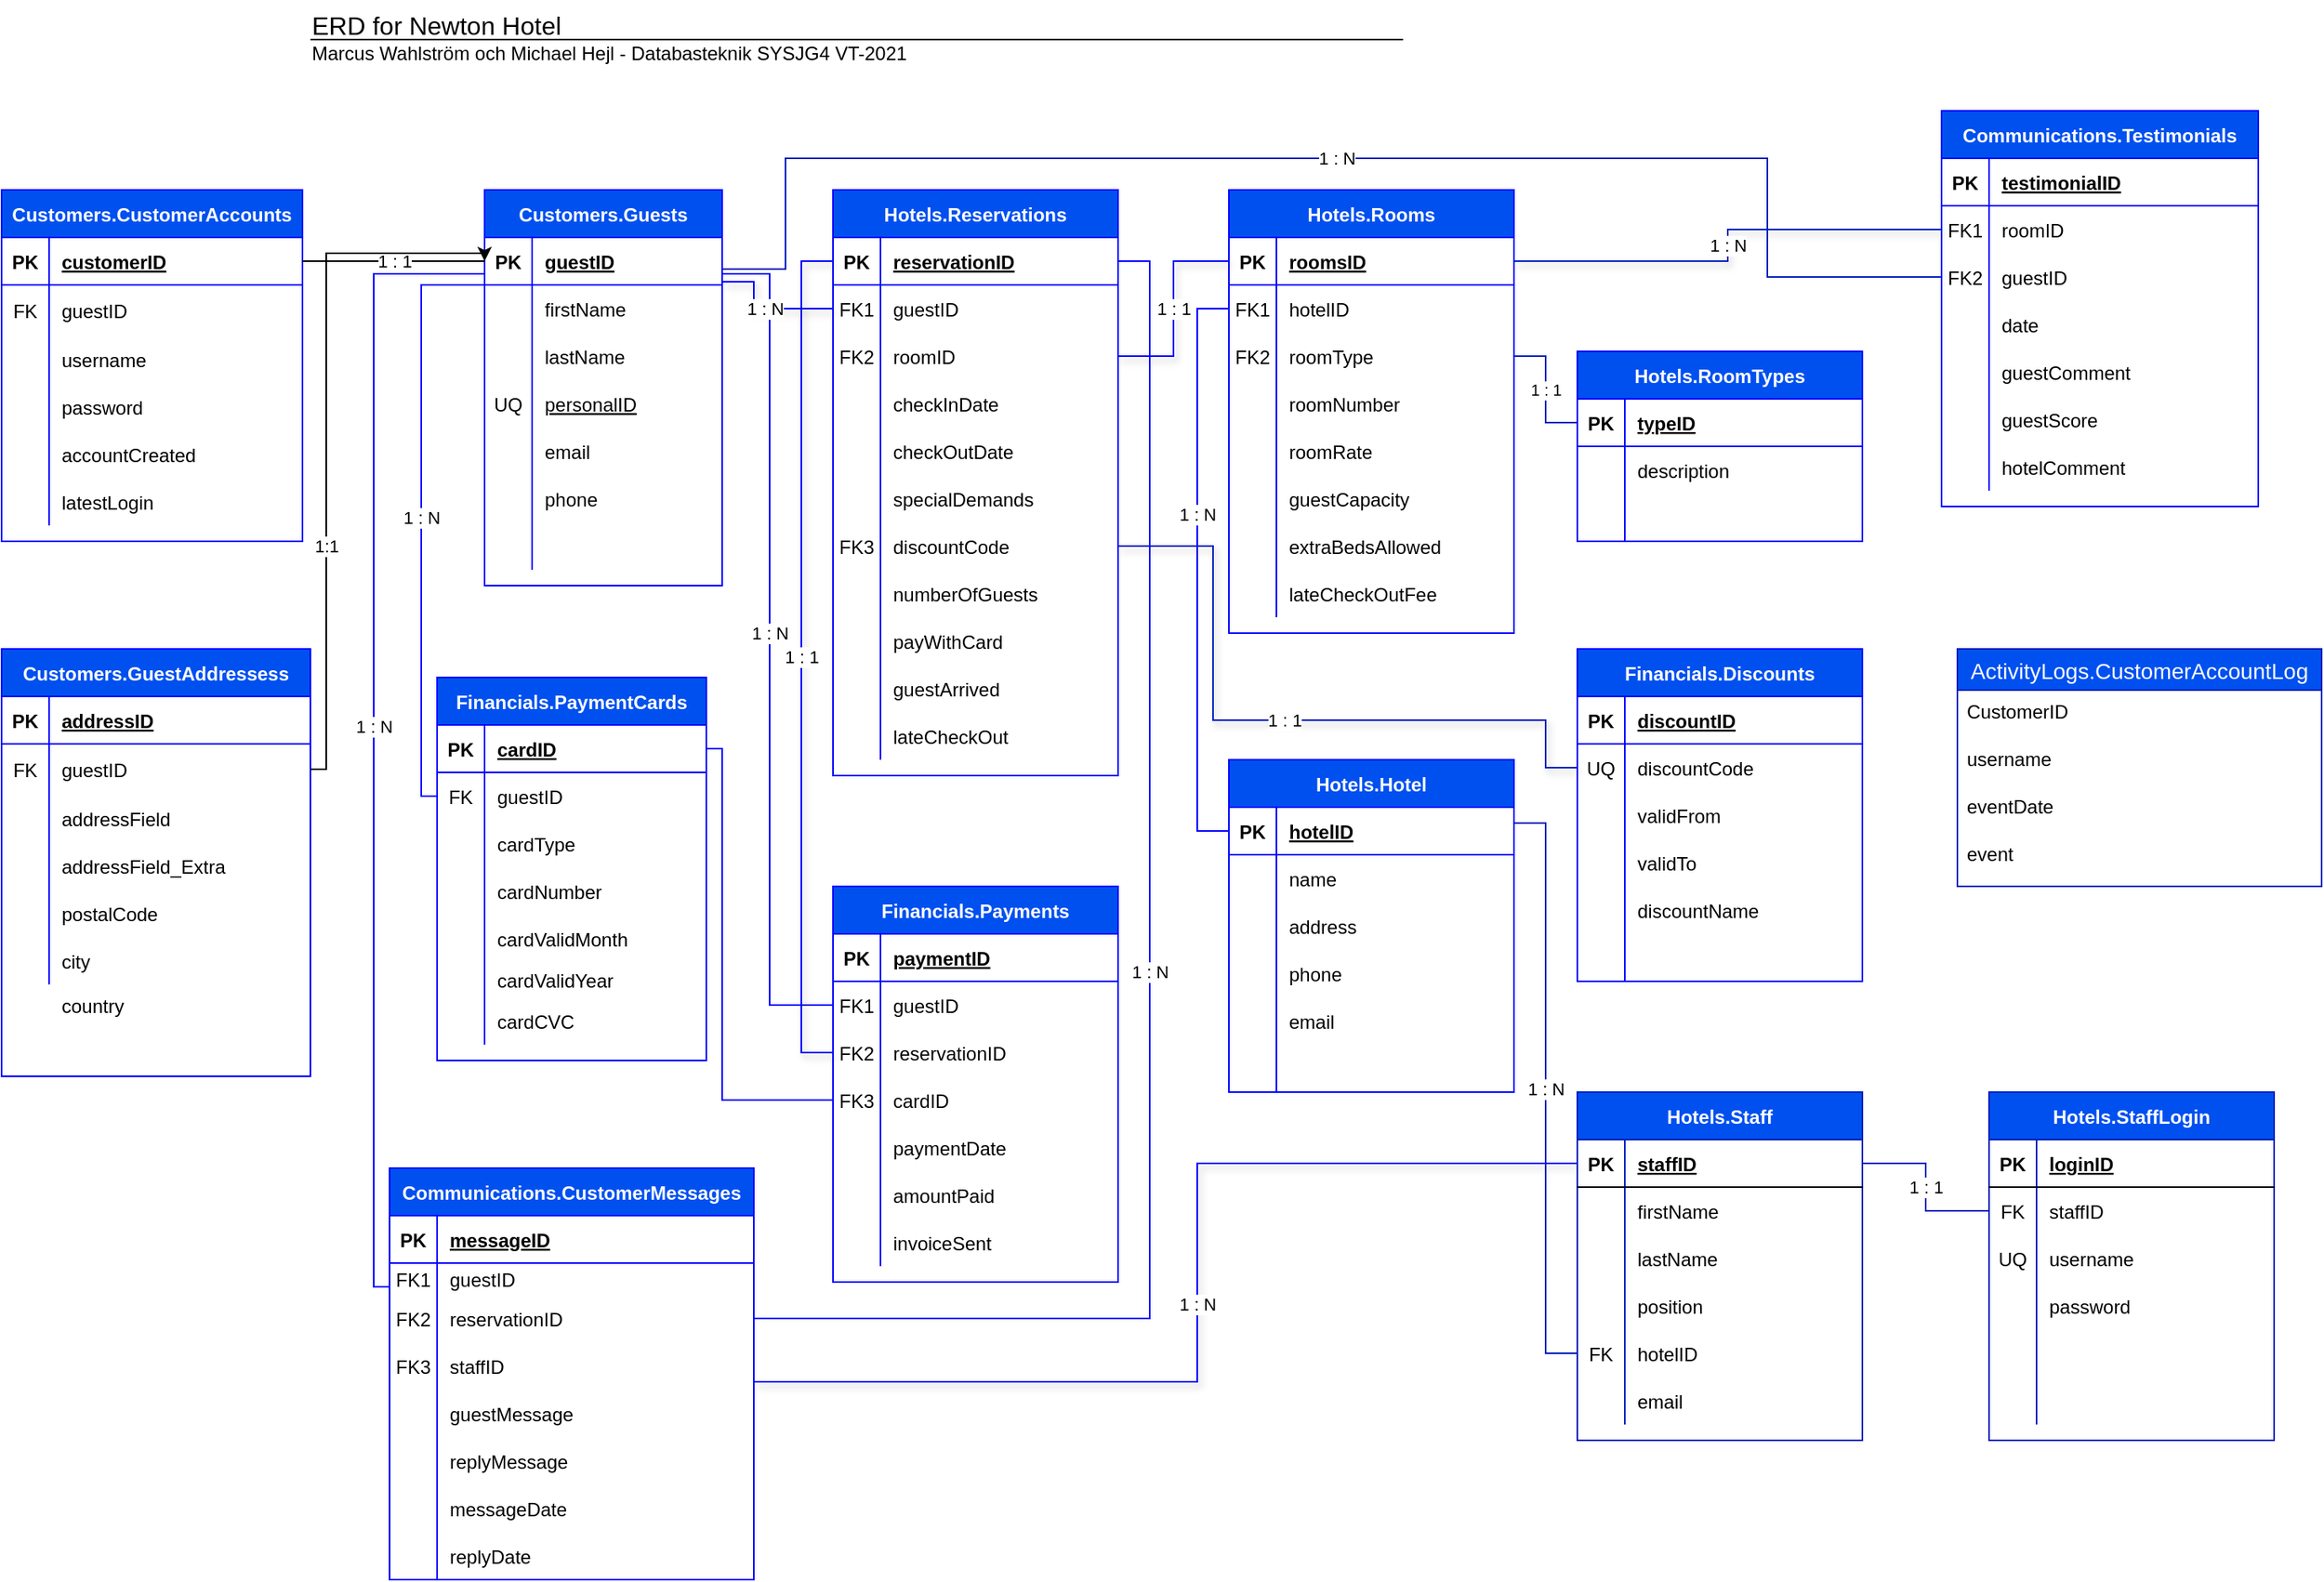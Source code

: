 <mxfile version="14.2.9" type="google"><diagram id="7fdCfJAV7iH15KEzT1oi" name="Page-1"><mxGraphModel dx="1256" dy="885" grid="1" gridSize="10" guides="1" tooltips="1" connect="1" arrows="1" fold="1" page="1" pageScale="1" pageWidth="1654" pageHeight="1169" background="none" math="0" shadow="0"><root><mxCell id="0"/><mxCell id="1" parent="0"/><mxCell id="qt6rPNBq7Id-jsdRGywm-10" value="Hotels.Reservations" style="shape=table;startSize=30;container=1;collapsible=1;childLayout=tableLayout;fixedRows=1;rowLines=0;fontStyle=1;align=center;resizeLast=1;rounded=0;shadow=0;sketch=0;fillColor=#0050ef;perimeterSpacing=0;strokeWidth=1;fontColor=#ffffff;strokeColor=#0000FF;" parent="1" vertex="1"><mxGeometry x="610" y="140" width="180" height="370" as="geometry"><mxRectangle x="500" y="730" width="110" height="30" as="alternateBounds"/></mxGeometry></mxCell><mxCell id="qt6rPNBq7Id-jsdRGywm-11" value="" style="shape=partialRectangle;collapsible=0;dropTarget=0;pointerEvents=0;fillColor=none;top=0;left=0;bottom=1;right=0;points=[[0,0.5],[1,0.5]];portConstraint=eastwest;strokeWidth=1;strokeColor=#0000FF;" parent="qt6rPNBq7Id-jsdRGywm-10" vertex="1"><mxGeometry y="30" width="180" height="30" as="geometry"/></mxCell><mxCell id="qt6rPNBq7Id-jsdRGywm-12" value="PK" style="shape=partialRectangle;connectable=0;top=0;left=0;bottom=0;right=0;fontStyle=1;overflow=hidden;strokeWidth=1;fillColor=none;strokeColor=#0000FF;" parent="qt6rPNBq7Id-jsdRGywm-11" vertex="1"><mxGeometry width="30.0" height="30" as="geometry"/></mxCell><mxCell id="qt6rPNBq7Id-jsdRGywm-13" value="reservationID" style="shape=partialRectangle;connectable=0;top=0;left=0;bottom=0;right=0;align=left;spacingLeft=6;fontStyle=5;overflow=hidden;strokeWidth=1;fillColor=none;strokeColor=#0000FF;" parent="qt6rPNBq7Id-jsdRGywm-11" vertex="1"><mxGeometry x="30.0" width="150.0" height="30" as="geometry"/></mxCell><mxCell id="qt6rPNBq7Id-jsdRGywm-14" value="" style="shape=partialRectangle;collapsible=0;dropTarget=0;pointerEvents=0;fillColor=none;top=0;left=0;bottom=0;right=0;points=[[0,0.5],[1,0.5]];portConstraint=eastwest;strokeWidth=1;strokeColor=#0000FF;" parent="qt6rPNBq7Id-jsdRGywm-10" vertex="1"><mxGeometry y="60" width="180" height="30" as="geometry"/></mxCell><mxCell id="qt6rPNBq7Id-jsdRGywm-15" value="FK1" style="shape=partialRectangle;connectable=0;top=0;left=0;bottom=0;right=0;editable=1;overflow=hidden;strokeWidth=1;fillColor=none;strokeColor=#0000FF;" parent="qt6rPNBq7Id-jsdRGywm-14" vertex="1"><mxGeometry width="30.0" height="30" as="geometry"/></mxCell><mxCell id="qt6rPNBq7Id-jsdRGywm-16" value="guestID" style="shape=partialRectangle;connectable=0;top=0;left=0;bottom=0;right=0;align=left;spacingLeft=6;overflow=hidden;strokeWidth=1;fillColor=none;strokeColor=#0000FF;" parent="qt6rPNBq7Id-jsdRGywm-14" vertex="1"><mxGeometry x="30.0" width="150.0" height="30" as="geometry"/></mxCell><mxCell id="qt6rPNBq7Id-jsdRGywm-73" value="" style="shape=partialRectangle;collapsible=0;dropTarget=0;pointerEvents=0;fillColor=none;top=0;left=0;bottom=0;right=0;points=[[0,0.5],[1,0.5]];portConstraint=eastwest;strokeWidth=1;strokeColor=#0000FF;" parent="qt6rPNBq7Id-jsdRGywm-10" vertex="1"><mxGeometry y="90" width="180" height="30" as="geometry"/></mxCell><mxCell id="qt6rPNBq7Id-jsdRGywm-74" value="FK2" style="shape=partialRectangle;connectable=0;top=0;left=0;bottom=0;right=0;editable=1;overflow=hidden;strokeWidth=1;fillColor=none;strokeColor=#0000FF;" parent="qt6rPNBq7Id-jsdRGywm-73" vertex="1"><mxGeometry width="30.0" height="30" as="geometry"/></mxCell><mxCell id="qt6rPNBq7Id-jsdRGywm-75" value="roomID" style="shape=partialRectangle;connectable=0;top=0;left=0;bottom=0;right=0;align=left;spacingLeft=6;overflow=hidden;fillColor=none;strokeWidth=1;perimeterSpacing=0;sketch=0;shadow=0;strokeColor=#0000FF;" parent="qt6rPNBq7Id-jsdRGywm-73" vertex="1"><mxGeometry x="30.0" width="150.0" height="30" as="geometry"/></mxCell><mxCell id="qt6rPNBq7Id-jsdRGywm-17" value="" style="shape=partialRectangle;collapsible=0;dropTarget=0;pointerEvents=0;fillColor=none;top=0;left=0;bottom=0;right=0;points=[[0,0.5],[1,0.5]];portConstraint=eastwest;strokeWidth=1;strokeColor=#0000FF;" parent="qt6rPNBq7Id-jsdRGywm-10" vertex="1"><mxGeometry y="120" width="180" height="30" as="geometry"/></mxCell><mxCell id="qt6rPNBq7Id-jsdRGywm-18" value="" style="shape=partialRectangle;connectable=0;fillColor=none;top=0;left=0;bottom=0;right=0;editable=1;overflow=hidden;strokeWidth=1;strokeColor=#0000FF;" parent="qt6rPNBq7Id-jsdRGywm-17" vertex="1"><mxGeometry width="30.0" height="30" as="geometry"/></mxCell><mxCell id="qt6rPNBq7Id-jsdRGywm-19" value="checkInDate" style="shape=partialRectangle;connectable=0;fillColor=none;top=0;left=0;bottom=0;right=0;align=left;spacingLeft=6;overflow=hidden;strokeWidth=1;strokeColor=#0000FF;" parent="qt6rPNBq7Id-jsdRGywm-17" vertex="1"><mxGeometry x="30.0" width="150.0" height="30" as="geometry"/></mxCell><mxCell id="qt6rPNBq7Id-jsdRGywm-20" value="" style="shape=partialRectangle;collapsible=0;dropTarget=0;pointerEvents=0;fillColor=none;top=0;left=0;bottom=0;right=0;points=[[0,0.5],[1,0.5]];portConstraint=eastwest;strokeWidth=1;strokeColor=#0000FF;" parent="qt6rPNBq7Id-jsdRGywm-10" vertex="1"><mxGeometry y="150" width="180" height="30" as="geometry"/></mxCell><mxCell id="qt6rPNBq7Id-jsdRGywm-21" value="" style="shape=partialRectangle;connectable=0;fillColor=none;top=0;left=0;bottom=0;right=0;editable=1;overflow=hidden;strokeWidth=1;strokeColor=#0000FF;" parent="qt6rPNBq7Id-jsdRGywm-20" vertex="1"><mxGeometry width="30.0" height="30" as="geometry"/></mxCell><mxCell id="qt6rPNBq7Id-jsdRGywm-22" value="checkOutDate" style="shape=partialRectangle;connectable=0;fillColor=none;top=0;left=0;bottom=0;right=0;align=left;spacingLeft=6;overflow=hidden;strokeWidth=1;strokeColor=#0000FF;" parent="qt6rPNBq7Id-jsdRGywm-20" vertex="1"><mxGeometry x="30.0" width="150.0" height="30" as="geometry"/></mxCell><mxCell id="qt6rPNBq7Id-jsdRGywm-24" value="" style="shape=partialRectangle;collapsible=0;dropTarget=0;pointerEvents=0;fillColor=none;top=0;left=0;bottom=0;right=0;points=[[0,0.5],[1,0.5]];portConstraint=eastwest;strokeWidth=1;strokeColor=#0000FF;" parent="qt6rPNBq7Id-jsdRGywm-10" vertex="1"><mxGeometry y="180" width="180" height="30" as="geometry"/></mxCell><mxCell id="qt6rPNBq7Id-jsdRGywm-25" value="" style="shape=partialRectangle;connectable=0;fillColor=none;top=0;left=0;bottom=0;right=0;editable=1;overflow=hidden;strokeWidth=1;strokeColor=#0000FF;" parent="qt6rPNBq7Id-jsdRGywm-24" vertex="1"><mxGeometry width="30.0" height="30" as="geometry"/></mxCell><mxCell id="qt6rPNBq7Id-jsdRGywm-26" value="specialDemands" style="shape=partialRectangle;connectable=0;fillColor=none;top=0;left=0;bottom=0;right=0;align=left;spacingLeft=6;overflow=hidden;strokeWidth=1;strokeColor=#0000FF;" parent="qt6rPNBq7Id-jsdRGywm-24" vertex="1"><mxGeometry x="30.0" width="150.0" height="30" as="geometry"/></mxCell><mxCell id="qt6rPNBq7Id-jsdRGywm-27" value="" style="shape=partialRectangle;collapsible=0;dropTarget=0;pointerEvents=0;fillColor=none;top=0;left=0;bottom=0;right=0;points=[[0,0.5],[1,0.5]];portConstraint=eastwest;strokeWidth=1;strokeColor=#0000FF;" parent="qt6rPNBq7Id-jsdRGywm-10" vertex="1"><mxGeometry y="210" width="180" height="30" as="geometry"/></mxCell><mxCell id="qt6rPNBq7Id-jsdRGywm-28" value="FK3" style="shape=partialRectangle;connectable=0;fillColor=none;top=0;left=0;bottom=0;right=0;editable=1;overflow=hidden;strokeWidth=1;strokeColor=#0000FF;" parent="qt6rPNBq7Id-jsdRGywm-27" vertex="1"><mxGeometry width="30.0" height="30" as="geometry"/></mxCell><mxCell id="qt6rPNBq7Id-jsdRGywm-29" value="discountCode" style="shape=partialRectangle;connectable=0;fillColor=none;top=0;left=0;bottom=0;right=0;align=left;spacingLeft=6;overflow=hidden;strokeWidth=1;strokeColor=#0000FF;" parent="qt6rPNBq7Id-jsdRGywm-27" vertex="1"><mxGeometry x="30.0" width="150.0" height="30" as="geometry"/></mxCell><mxCell id="qt6rPNBq7Id-jsdRGywm-175" value="" style="shape=partialRectangle;collapsible=0;dropTarget=0;pointerEvents=0;fillColor=none;top=0;left=0;bottom=0;right=0;points=[[0,0.5],[1,0.5]];portConstraint=eastwest;strokeWidth=1;strokeColor=#0000FF;" parent="qt6rPNBq7Id-jsdRGywm-10" vertex="1"><mxGeometry y="240" width="180" height="30" as="geometry"/></mxCell><mxCell id="qt6rPNBq7Id-jsdRGywm-176" value="" style="shape=partialRectangle;connectable=0;fillColor=none;top=0;left=0;bottom=0;right=0;editable=1;overflow=hidden;strokeWidth=1;strokeColor=#0000FF;" parent="qt6rPNBq7Id-jsdRGywm-175" vertex="1"><mxGeometry width="30.0" height="30" as="geometry"/></mxCell><mxCell id="qt6rPNBq7Id-jsdRGywm-177" value="numberOfGuests" style="shape=partialRectangle;connectable=0;fillColor=none;top=0;left=0;bottom=0;right=0;align=left;spacingLeft=6;overflow=hidden;strokeWidth=1;strokeColor=#0000FF;" parent="qt6rPNBq7Id-jsdRGywm-175" vertex="1"><mxGeometry x="30.0" width="150.0" height="30" as="geometry"/></mxCell><mxCell id="J0yG24vrZ6_GrQ3MKmjG-4" value="" style="shape=partialRectangle;collapsible=0;dropTarget=0;pointerEvents=0;fillColor=none;top=0;left=0;bottom=0;right=0;points=[[0,0.5],[1,0.5]];portConstraint=eastwest;strokeWidth=1;strokeColor=#0000FF;" parent="qt6rPNBq7Id-jsdRGywm-10" vertex="1"><mxGeometry y="270" width="180" height="30" as="geometry"/></mxCell><mxCell id="J0yG24vrZ6_GrQ3MKmjG-5" value="" style="shape=partialRectangle;connectable=0;fillColor=none;top=0;left=0;bottom=0;right=0;editable=1;overflow=hidden;strokeWidth=1;strokeColor=#0000FF;" parent="J0yG24vrZ6_GrQ3MKmjG-4" vertex="1"><mxGeometry width="30.0" height="30" as="geometry"/></mxCell><mxCell id="J0yG24vrZ6_GrQ3MKmjG-6" value="payWithCard" style="shape=partialRectangle;connectable=0;fillColor=none;top=0;left=0;bottom=0;right=0;align=left;spacingLeft=6;overflow=hidden;strokeWidth=1;strokeColor=#0000FF;" parent="J0yG24vrZ6_GrQ3MKmjG-4" vertex="1"><mxGeometry x="30.0" width="150.0" height="30" as="geometry"/></mxCell><mxCell id="J0yG24vrZ6_GrQ3MKmjG-7" value="" style="shape=partialRectangle;collapsible=0;dropTarget=0;pointerEvents=0;fillColor=none;top=0;left=0;bottom=0;right=0;points=[[0,0.5],[1,0.5]];portConstraint=eastwest;strokeWidth=1;strokeColor=#0000FF;" parent="qt6rPNBq7Id-jsdRGywm-10" vertex="1"><mxGeometry y="300" width="180" height="30" as="geometry"/></mxCell><mxCell id="J0yG24vrZ6_GrQ3MKmjG-8" value="" style="shape=partialRectangle;connectable=0;fillColor=none;top=0;left=0;bottom=0;right=0;editable=1;overflow=hidden;strokeWidth=1;strokeColor=#0000FF;" parent="J0yG24vrZ6_GrQ3MKmjG-7" vertex="1"><mxGeometry width="30.0" height="30" as="geometry"/></mxCell><mxCell id="J0yG24vrZ6_GrQ3MKmjG-9" value="guestArrived" style="shape=partialRectangle;connectable=0;fillColor=none;top=0;left=0;bottom=0;right=0;align=left;spacingLeft=6;overflow=hidden;strokeWidth=1;strokeColor=#0000FF;" parent="J0yG24vrZ6_GrQ3MKmjG-7" vertex="1"><mxGeometry x="30.0" width="150.0" height="30" as="geometry"/></mxCell><mxCell id="J0yG24vrZ6_GrQ3MKmjG-10" value="" style="shape=partialRectangle;collapsible=0;dropTarget=0;pointerEvents=0;fillColor=none;top=0;left=0;bottom=0;right=0;points=[[0,0.5],[1,0.5]];portConstraint=eastwest;strokeWidth=1;strokeColor=#0000FF;" parent="qt6rPNBq7Id-jsdRGywm-10" vertex="1"><mxGeometry y="330" width="180" height="30" as="geometry"/></mxCell><mxCell id="J0yG24vrZ6_GrQ3MKmjG-11" value="" style="shape=partialRectangle;connectable=0;fillColor=none;top=0;left=0;bottom=0;right=0;editable=1;overflow=hidden;strokeWidth=1;strokeColor=#0000FF;" parent="J0yG24vrZ6_GrQ3MKmjG-10" vertex="1"><mxGeometry width="30.0" height="30" as="geometry"/></mxCell><mxCell id="J0yG24vrZ6_GrQ3MKmjG-12" value="lateCheckOut" style="shape=partialRectangle;connectable=0;fillColor=none;top=0;left=0;bottom=0;right=0;align=left;spacingLeft=6;overflow=hidden;strokeWidth=1;strokeColor=#0000FF;" parent="J0yG24vrZ6_GrQ3MKmjG-10" vertex="1"><mxGeometry x="30.0" width="150.0" height="30" as="geometry"/></mxCell><mxCell id="qt6rPNBq7Id-jsdRGywm-30" value="Hotels.Rooms" style="shape=table;startSize=30;container=1;collapsible=1;childLayout=tableLayout;fixedRows=1;rowLines=0;fontStyle=1;align=center;resizeLast=1;rounded=0;shadow=0;sketch=0;fillColor=#0050ef;fontColor=#ffffff;strokeWidth=1;strokeColor=#0000FF;" parent="1" vertex="1"><mxGeometry x="860" y="140" width="180" height="280" as="geometry"><mxRectangle x="730" y="138" width="70" height="30" as="alternateBounds"/></mxGeometry></mxCell><mxCell id="qt6rPNBq7Id-jsdRGywm-31" value="" style="shape=partialRectangle;collapsible=0;dropTarget=0;pointerEvents=0;fillColor=none;top=0;left=0;bottom=1;right=0;points=[[0,0.5],[1,0.5]];portConstraint=eastwest;strokeWidth=1;strokeColor=#0000FF;" parent="qt6rPNBq7Id-jsdRGywm-30" vertex="1"><mxGeometry y="30" width="180" height="30" as="geometry"/></mxCell><mxCell id="qt6rPNBq7Id-jsdRGywm-32" value="PK" style="shape=partialRectangle;connectable=0;fillColor=none;top=0;left=0;bottom=0;right=0;fontStyle=1;overflow=hidden;strokeWidth=1;strokeColor=#0000FF;" parent="qt6rPNBq7Id-jsdRGywm-31" vertex="1"><mxGeometry width="30" height="30" as="geometry"/></mxCell><mxCell id="qt6rPNBq7Id-jsdRGywm-33" value="roomsID" style="shape=partialRectangle;connectable=0;fillColor=none;top=0;left=0;bottom=0;right=0;align=left;spacingLeft=6;fontStyle=5;overflow=hidden;strokeWidth=1;strokeColor=#0000FF;" parent="qt6rPNBq7Id-jsdRGywm-31" vertex="1"><mxGeometry x="30" width="150" height="30" as="geometry"/></mxCell><mxCell id="qt6rPNBq7Id-jsdRGywm-34" value="" style="shape=partialRectangle;collapsible=0;dropTarget=0;pointerEvents=0;fillColor=none;top=0;left=0;bottom=0;right=0;points=[[0,0.5],[1,0.5]];portConstraint=eastwest;strokeWidth=1;strokeColor=#0000FF;" parent="qt6rPNBq7Id-jsdRGywm-30" vertex="1"><mxGeometry y="60" width="180" height="30" as="geometry"/></mxCell><mxCell id="qt6rPNBq7Id-jsdRGywm-35" value="FK1" style="shape=partialRectangle;connectable=0;top=0;left=0;bottom=0;right=0;editable=1;overflow=hidden;strokeWidth=1;fillColor=none;strokeColor=#0000FF;" parent="qt6rPNBq7Id-jsdRGywm-34" vertex="1"><mxGeometry width="30" height="30" as="geometry"/></mxCell><mxCell id="qt6rPNBq7Id-jsdRGywm-36" value="hotelID" style="shape=partialRectangle;connectable=0;top=0;left=0;bottom=0;right=0;align=left;spacingLeft=6;overflow=hidden;strokeWidth=1;fillColor=none;strokeColor=#0000FF;" parent="qt6rPNBq7Id-jsdRGywm-34" vertex="1"><mxGeometry x="30" width="150" height="30" as="geometry"/></mxCell><mxCell id="qt6rPNBq7Id-jsdRGywm-37" value="" style="shape=partialRectangle;collapsible=0;dropTarget=0;pointerEvents=0;fillColor=none;top=0;left=0;bottom=0;right=0;points=[[0,0.5],[1,0.5]];portConstraint=eastwest;strokeWidth=1;strokeColor=#0000FF;" parent="qt6rPNBq7Id-jsdRGywm-30" vertex="1"><mxGeometry y="90" width="180" height="30" as="geometry"/></mxCell><mxCell id="qt6rPNBq7Id-jsdRGywm-38" value="FK2" style="shape=partialRectangle;connectable=0;fillColor=none;top=0;left=0;bottom=0;right=0;editable=1;overflow=hidden;strokeWidth=1;strokeColor=#0000FF;" parent="qt6rPNBq7Id-jsdRGywm-37" vertex="1"><mxGeometry width="30" height="30" as="geometry"/></mxCell><mxCell id="qt6rPNBq7Id-jsdRGywm-39" value="roomType" style="shape=partialRectangle;connectable=0;fillColor=none;top=0;left=0;bottom=0;right=0;align=left;spacingLeft=6;overflow=hidden;strokeWidth=1;strokeColor=#0000FF;" parent="qt6rPNBq7Id-jsdRGywm-37" vertex="1"><mxGeometry x="30" width="150" height="30" as="geometry"/></mxCell><mxCell id="vhHN07HD9j_1eEec9VA2-27" value="" style="shape=partialRectangle;collapsible=0;dropTarget=0;pointerEvents=0;fillColor=none;top=0;left=0;bottom=0;right=0;points=[[0,0.5],[1,0.5]];portConstraint=eastwest;strokeWidth=1;strokeColor=#0000FF;" parent="qt6rPNBq7Id-jsdRGywm-30" vertex="1"><mxGeometry y="120" width="180" height="30" as="geometry"/></mxCell><mxCell id="vhHN07HD9j_1eEec9VA2-28" value="" style="shape=partialRectangle;connectable=0;fillColor=none;top=0;left=0;bottom=0;right=0;editable=1;overflow=hidden;strokeWidth=1;strokeColor=#0000FF;" parent="vhHN07HD9j_1eEec9VA2-27" vertex="1"><mxGeometry width="30" height="30" as="geometry"/></mxCell><mxCell id="vhHN07HD9j_1eEec9VA2-29" value="roomNumber" style="shape=partialRectangle;connectable=0;fillColor=none;top=0;left=0;bottom=0;right=0;align=left;spacingLeft=6;overflow=hidden;strokeWidth=1;strokeColor=#0000FF;" parent="vhHN07HD9j_1eEec9VA2-27" vertex="1"><mxGeometry x="30" width="150" height="30" as="geometry"/></mxCell><mxCell id="qt6rPNBq7Id-jsdRGywm-40" value="" style="shape=partialRectangle;collapsible=0;dropTarget=0;pointerEvents=0;fillColor=none;top=0;left=0;bottom=0;right=0;points=[[0,0.5],[1,0.5]];portConstraint=eastwest;strokeWidth=1;strokeColor=#0000FF;" parent="qt6rPNBq7Id-jsdRGywm-30" vertex="1"><mxGeometry y="150" width="180" height="30" as="geometry"/></mxCell><mxCell id="qt6rPNBq7Id-jsdRGywm-41" value="" style="shape=partialRectangle;connectable=0;fillColor=none;top=0;left=0;bottom=0;right=0;editable=1;overflow=hidden;strokeWidth=1;strokeColor=#0000FF;" parent="qt6rPNBq7Id-jsdRGywm-40" vertex="1"><mxGeometry width="30" height="30" as="geometry"/></mxCell><mxCell id="qt6rPNBq7Id-jsdRGywm-42" value="roomRate" style="shape=partialRectangle;connectable=0;fillColor=none;top=0;left=0;bottom=0;right=0;align=left;spacingLeft=6;overflow=hidden;strokeWidth=1;strokeColor=#0000FF;" parent="qt6rPNBq7Id-jsdRGywm-40" vertex="1"><mxGeometry x="30" width="150" height="30" as="geometry"/></mxCell><mxCell id="qt6rPNBq7Id-jsdRGywm-43" value="" style="shape=partialRectangle;collapsible=0;dropTarget=0;pointerEvents=0;fillColor=none;top=0;left=0;bottom=0;right=0;points=[[0,0.5],[1,0.5]];portConstraint=eastwest;strokeWidth=1;strokeColor=#0000FF;" parent="qt6rPNBq7Id-jsdRGywm-30" vertex="1"><mxGeometry y="180" width="180" height="30" as="geometry"/></mxCell><mxCell id="qt6rPNBq7Id-jsdRGywm-44" value="" style="shape=partialRectangle;connectable=0;fillColor=none;top=0;left=0;bottom=0;right=0;editable=1;overflow=hidden;strokeWidth=1;strokeColor=#0000FF;" parent="qt6rPNBq7Id-jsdRGywm-43" vertex="1"><mxGeometry width="30" height="30" as="geometry"/></mxCell><mxCell id="qt6rPNBq7Id-jsdRGywm-45" value="guestCapacity" style="shape=partialRectangle;connectable=0;fillColor=none;top=0;left=0;bottom=0;right=0;align=left;spacingLeft=6;overflow=hidden;strokeWidth=1;strokeColor=#0000FF;" parent="qt6rPNBq7Id-jsdRGywm-43" vertex="1"><mxGeometry x="30" width="150" height="30" as="geometry"/></mxCell><mxCell id="qt6rPNBq7Id-jsdRGywm-46" value="" style="shape=partialRectangle;collapsible=0;dropTarget=0;pointerEvents=0;fillColor=none;top=0;left=0;bottom=0;right=0;points=[[0,0.5],[1,0.5]];portConstraint=eastwest;strokeWidth=1;strokeColor=#0000FF;" parent="qt6rPNBq7Id-jsdRGywm-30" vertex="1"><mxGeometry y="210" width="180" height="30" as="geometry"/></mxCell><mxCell id="qt6rPNBq7Id-jsdRGywm-47" value="" style="shape=partialRectangle;connectable=0;fillColor=none;top=0;left=0;bottom=0;right=0;editable=1;overflow=hidden;strokeWidth=1;strokeColor=#0000FF;" parent="qt6rPNBq7Id-jsdRGywm-46" vertex="1"><mxGeometry width="30" height="30" as="geometry"/></mxCell><mxCell id="qt6rPNBq7Id-jsdRGywm-48" value="extraBedsAllowed" style="shape=partialRectangle;connectable=0;fillColor=none;top=0;left=0;bottom=0;right=0;align=left;spacingLeft=6;overflow=hidden;strokeWidth=1;strokeColor=#0000FF;" parent="qt6rPNBq7Id-jsdRGywm-46" vertex="1"><mxGeometry x="30" width="150" height="30" as="geometry"/></mxCell><mxCell id="J0yG24vrZ6_GrQ3MKmjG-13" value="" style="shape=partialRectangle;collapsible=0;dropTarget=0;pointerEvents=0;fillColor=none;top=0;left=0;bottom=0;right=0;points=[[0,0.5],[1,0.5]];portConstraint=eastwest;strokeWidth=1;strokeColor=#0000FF;" parent="qt6rPNBq7Id-jsdRGywm-30" vertex="1"><mxGeometry y="240" width="180" height="30" as="geometry"/></mxCell><mxCell id="J0yG24vrZ6_GrQ3MKmjG-14" value="" style="shape=partialRectangle;connectable=0;fillColor=none;top=0;left=0;bottom=0;right=0;editable=1;overflow=hidden;strokeWidth=1;strokeColor=#0000FF;" parent="J0yG24vrZ6_GrQ3MKmjG-13" vertex="1"><mxGeometry width="30" height="30" as="geometry"/></mxCell><mxCell id="J0yG24vrZ6_GrQ3MKmjG-15" value="lateCheckOutFee" style="shape=partialRectangle;connectable=0;fillColor=none;top=0;left=0;bottom=0;right=0;align=left;spacingLeft=6;overflow=hidden;strokeWidth=1;strokeColor=#0000FF;" parent="J0yG24vrZ6_GrQ3MKmjG-13" vertex="1"><mxGeometry x="30" width="150" height="30" as="geometry"/></mxCell><mxCell id="qt6rPNBq7Id-jsdRGywm-49" value="Customers.Guests" style="shape=table;startSize=30;container=1;collapsible=1;childLayout=tableLayout;fixedRows=1;rowLines=0;fontStyle=1;align=center;resizeLast=1;rounded=0;shadow=0;sketch=0;fillColor=#0050ef;fontColor=#ffffff;strokeWidth=1;strokeColor=#0000FF;" parent="1" vertex="1"><mxGeometry x="390" y="140" width="150" height="250" as="geometry"/></mxCell><mxCell id="qt6rPNBq7Id-jsdRGywm-50" value="" style="shape=partialRectangle;collapsible=0;dropTarget=0;pointerEvents=0;fillColor=none;top=0;left=0;bottom=1;right=0;points=[[0,0.5],[1,0.5]];portConstraint=eastwest;strokeWidth=1;strokeColor=#0000FF;" parent="qt6rPNBq7Id-jsdRGywm-49" vertex="1"><mxGeometry y="30" width="150" height="30" as="geometry"/></mxCell><mxCell id="qt6rPNBq7Id-jsdRGywm-51" value="PK" style="shape=partialRectangle;connectable=0;top=0;left=0;bottom=0;right=0;fontStyle=1;overflow=hidden;strokeWidth=1;fillColor=none;strokeColor=#0000FF;" parent="qt6rPNBq7Id-jsdRGywm-50" vertex="1"><mxGeometry width="30" height="30" as="geometry"/></mxCell><mxCell id="qt6rPNBq7Id-jsdRGywm-52" value="guestID" style="shape=partialRectangle;connectable=0;top=0;left=0;bottom=0;right=0;align=left;spacingLeft=6;fontStyle=5;overflow=hidden;strokeWidth=1;fillColor=none;strokeColor=#0000FF;" parent="qt6rPNBq7Id-jsdRGywm-50" vertex="1"><mxGeometry x="30" width="120" height="30" as="geometry"/></mxCell><mxCell id="qt6rPNBq7Id-jsdRGywm-53" value="" style="shape=partialRectangle;collapsible=0;dropTarget=0;pointerEvents=0;fillColor=none;top=0;left=0;bottom=0;right=0;points=[[0,0.5],[1,0.5]];portConstraint=eastwest;strokeWidth=1;strokeColor=#0000FF;" parent="qt6rPNBq7Id-jsdRGywm-49" vertex="1"><mxGeometry y="60" width="150" height="30" as="geometry"/></mxCell><mxCell id="qt6rPNBq7Id-jsdRGywm-54" value="" style="shape=partialRectangle;connectable=0;fillColor=none;top=0;left=0;bottom=0;right=0;editable=1;overflow=hidden;strokeWidth=1;strokeColor=#0000FF;" parent="qt6rPNBq7Id-jsdRGywm-53" vertex="1"><mxGeometry width="30" height="30" as="geometry"/></mxCell><mxCell id="qt6rPNBq7Id-jsdRGywm-55" value="firstName" style="shape=partialRectangle;connectable=0;fillColor=none;top=0;left=0;bottom=0;right=0;align=left;spacingLeft=6;overflow=hidden;strokeWidth=1;strokeColor=#0000FF;" parent="qt6rPNBq7Id-jsdRGywm-53" vertex="1"><mxGeometry x="30" width="120" height="30" as="geometry"/></mxCell><mxCell id="qt6rPNBq7Id-jsdRGywm-56" value="" style="shape=partialRectangle;collapsible=0;dropTarget=0;pointerEvents=0;fillColor=none;top=0;left=0;bottom=0;right=0;points=[[0,0.5],[1,0.5]];portConstraint=eastwest;strokeWidth=1;strokeColor=#0000FF;" parent="qt6rPNBq7Id-jsdRGywm-49" vertex="1"><mxGeometry y="90" width="150" height="30" as="geometry"/></mxCell><mxCell id="qt6rPNBq7Id-jsdRGywm-57" value="" style="shape=partialRectangle;connectable=0;fillColor=none;top=0;left=0;bottom=0;right=0;editable=1;overflow=hidden;strokeWidth=1;strokeColor=#0000FF;" parent="qt6rPNBq7Id-jsdRGywm-56" vertex="1"><mxGeometry width="30" height="30" as="geometry"/></mxCell><mxCell id="qt6rPNBq7Id-jsdRGywm-58" value="lastName" style="shape=partialRectangle;connectable=0;fillColor=none;top=0;left=0;bottom=0;right=0;align=left;spacingLeft=6;overflow=hidden;strokeWidth=1;strokeColor=#0000FF;" parent="qt6rPNBq7Id-jsdRGywm-56" vertex="1"><mxGeometry x="30" width="120" height="30" as="geometry"/></mxCell><mxCell id="qt6rPNBq7Id-jsdRGywm-59" value="" style="shape=partialRectangle;collapsible=0;dropTarget=0;pointerEvents=0;fillColor=none;top=0;left=0;bottom=0;right=0;points=[[0,0.5],[1,0.5]];portConstraint=eastwest;strokeWidth=1;strokeColor=#0000FF;" parent="qt6rPNBq7Id-jsdRGywm-49" vertex="1"><mxGeometry y="120" width="150" height="30" as="geometry"/></mxCell><mxCell id="qt6rPNBq7Id-jsdRGywm-60" value="UQ" style="shape=partialRectangle;connectable=0;fillColor=none;top=0;left=0;bottom=0;right=0;editable=1;overflow=hidden;strokeWidth=1;strokeColor=#0000FF;" parent="qt6rPNBq7Id-jsdRGywm-59" vertex="1"><mxGeometry width="30" height="30" as="geometry"/></mxCell><mxCell id="qt6rPNBq7Id-jsdRGywm-61" value="personalID" style="shape=partialRectangle;connectable=0;fillColor=none;top=0;left=0;bottom=0;right=0;align=left;spacingLeft=6;overflow=hidden;strokeWidth=1;fontStyle=4;strokeColor=#0000FF;" parent="qt6rPNBq7Id-jsdRGywm-59" vertex="1"><mxGeometry x="30" width="120" height="30" as="geometry"/></mxCell><mxCell id="qt6rPNBq7Id-jsdRGywm-62" value="" style="shape=partialRectangle;collapsible=0;dropTarget=0;pointerEvents=0;fillColor=none;top=0;left=0;bottom=0;right=0;points=[[0,0.5],[1,0.5]];portConstraint=eastwest;strokeWidth=1;strokeColor=#0000FF;" parent="qt6rPNBq7Id-jsdRGywm-49" vertex="1"><mxGeometry y="150" width="150" height="30" as="geometry"/></mxCell><mxCell id="qt6rPNBq7Id-jsdRGywm-63" value="" style="shape=partialRectangle;connectable=0;fillColor=none;top=0;left=0;bottom=0;right=0;editable=1;overflow=hidden;strokeWidth=1;strokeColor=#0000FF;" parent="qt6rPNBq7Id-jsdRGywm-62" vertex="1"><mxGeometry width="30" height="30" as="geometry"/></mxCell><mxCell id="qt6rPNBq7Id-jsdRGywm-64" value="email" style="shape=partialRectangle;connectable=0;fillColor=none;top=0;left=0;bottom=0;right=0;align=left;spacingLeft=6;overflow=hidden;strokeWidth=1;strokeColor=#0000FF;" parent="qt6rPNBq7Id-jsdRGywm-62" vertex="1"><mxGeometry x="30" width="120" height="30" as="geometry"/></mxCell><mxCell id="qt6rPNBq7Id-jsdRGywm-65" value="" style="shape=partialRectangle;collapsible=0;dropTarget=0;pointerEvents=0;fillColor=none;top=0;left=0;bottom=0;right=0;points=[[0,0.5],[1,0.5]];portConstraint=eastwest;strokeWidth=1;strokeColor=#0000FF;" parent="qt6rPNBq7Id-jsdRGywm-49" vertex="1"><mxGeometry y="180" width="150" height="30" as="geometry"/></mxCell><mxCell id="qt6rPNBq7Id-jsdRGywm-66" value="" style="shape=partialRectangle;connectable=0;fillColor=none;top=0;left=0;bottom=0;right=0;editable=1;overflow=hidden;strokeWidth=1;strokeColor=#0000FF;" parent="qt6rPNBq7Id-jsdRGywm-65" vertex="1"><mxGeometry width="30" height="30" as="geometry"/></mxCell><mxCell id="qt6rPNBq7Id-jsdRGywm-67" value="phone" style="shape=partialRectangle;connectable=0;fillColor=none;top=0;left=0;bottom=0;right=0;align=left;spacingLeft=6;overflow=hidden;strokeWidth=1;strokeColor=#0000FF;" parent="qt6rPNBq7Id-jsdRGywm-65" vertex="1"><mxGeometry x="30" width="120" height="30" as="geometry"/></mxCell><mxCell id="qt6rPNBq7Id-jsdRGywm-68" value="" style="shape=partialRectangle;collapsible=0;dropTarget=0;pointerEvents=0;fillColor=none;top=0;left=0;bottom=0;right=0;points=[[0,0.5],[1,0.5]];portConstraint=eastwest;strokeWidth=1;strokeColor=#0000FF;" parent="qt6rPNBq7Id-jsdRGywm-49" vertex="1"><mxGeometry y="210" width="150" height="30" as="geometry"/></mxCell><mxCell id="qt6rPNBq7Id-jsdRGywm-69" value="" style="shape=partialRectangle;connectable=0;fillColor=none;top=0;left=0;bottom=0;right=0;editable=1;overflow=hidden;strokeWidth=1;strokeColor=#0000FF;" parent="qt6rPNBq7Id-jsdRGywm-68" vertex="1"><mxGeometry width="30" height="30" as="geometry"/></mxCell><mxCell id="qt6rPNBq7Id-jsdRGywm-70" value="" style="shape=partialRectangle;connectable=0;fillColor=none;top=0;left=0;bottom=0;right=0;align=left;spacingLeft=6;overflow=hidden;strokeWidth=1;strokeColor=#0000FF;" parent="qt6rPNBq7Id-jsdRGywm-68" vertex="1"><mxGeometry x="30" width="120" height="30" as="geometry"/></mxCell><mxCell id="qt6rPNBq7Id-jsdRGywm-76" value="1 : 1" style="edgeStyle=orthogonalEdgeStyle;rounded=0;orthogonalLoop=1;jettySize=auto;html=1;entryX=0;entryY=0.5;entryDx=0;entryDy=0;endArrow=none;endFill=0;strokeWidth=1;strokeColor=#0000FF;shadow=1;" parent="1" source="qt6rPNBq7Id-jsdRGywm-73" target="qt6rPNBq7Id-jsdRGywm-31" edge="1"><mxGeometry relative="1" as="geometry"/></mxCell><mxCell id="qt6rPNBq7Id-jsdRGywm-77" value="Hotels.Hotel" style="shape=table;startSize=30;container=1;collapsible=1;childLayout=tableLayout;fixedRows=1;rowLines=0;fontStyle=1;align=center;resizeLast=1;rounded=0;shadow=0;sketch=0;fillColor=#0050ef;fontColor=#ffffff;strokeWidth=1;strokeColor=#0000FF;" parent="1" vertex="1"><mxGeometry x="860" y="500" width="180" height="210" as="geometry"/></mxCell><mxCell id="qt6rPNBq7Id-jsdRGywm-78" value="" style="shape=partialRectangle;collapsible=0;dropTarget=0;pointerEvents=0;fillColor=none;top=0;left=0;bottom=1;right=0;points=[[0,0.5],[1,0.5]];portConstraint=eastwest;strokeWidth=1;strokeColor=#0000FF;" parent="qt6rPNBq7Id-jsdRGywm-77" vertex="1"><mxGeometry y="30" width="180" height="30" as="geometry"/></mxCell><mxCell id="qt6rPNBq7Id-jsdRGywm-79" value="PK" style="shape=partialRectangle;connectable=0;top=0;left=0;bottom=0;right=0;fontStyle=1;overflow=hidden;strokeWidth=1;fillColor=none;strokeColor=#0000FF;" parent="qt6rPNBq7Id-jsdRGywm-78" vertex="1"><mxGeometry width="30" height="30" as="geometry"/></mxCell><mxCell id="qt6rPNBq7Id-jsdRGywm-80" value="hotelID" style="shape=partialRectangle;connectable=0;top=0;left=0;bottom=0;right=0;align=left;spacingLeft=6;fontStyle=5;overflow=hidden;strokeWidth=1;fillColor=none;strokeColor=#0000FF;" parent="qt6rPNBq7Id-jsdRGywm-78" vertex="1"><mxGeometry x="30" width="150" height="30" as="geometry"/></mxCell><mxCell id="qt6rPNBq7Id-jsdRGywm-81" value="" style="shape=partialRectangle;collapsible=0;dropTarget=0;pointerEvents=0;fillColor=none;top=0;left=0;bottom=0;right=0;points=[[0,0.5],[1,0.5]];portConstraint=eastwest;strokeWidth=1;strokeColor=#0000FF;" parent="qt6rPNBq7Id-jsdRGywm-77" vertex="1"><mxGeometry y="60" width="180" height="30" as="geometry"/></mxCell><mxCell id="qt6rPNBq7Id-jsdRGywm-82" value="" style="shape=partialRectangle;connectable=0;fillColor=none;top=0;left=0;bottom=0;right=0;editable=1;overflow=hidden;strokeWidth=1;strokeColor=#0000FF;" parent="qt6rPNBq7Id-jsdRGywm-81" vertex="1"><mxGeometry width="30" height="30" as="geometry"/></mxCell><mxCell id="qt6rPNBq7Id-jsdRGywm-83" value="name" style="shape=partialRectangle;connectable=0;fillColor=none;top=0;left=0;bottom=0;right=0;align=left;spacingLeft=6;overflow=hidden;strokeWidth=1;strokeColor=#0000FF;" parent="qt6rPNBq7Id-jsdRGywm-81" vertex="1"><mxGeometry x="30" width="150" height="30" as="geometry"/></mxCell><mxCell id="qt6rPNBq7Id-jsdRGywm-84" value="" style="shape=partialRectangle;collapsible=0;dropTarget=0;pointerEvents=0;fillColor=none;top=0;left=0;bottom=0;right=0;points=[[0,0.5],[1,0.5]];portConstraint=eastwest;strokeWidth=1;strokeColor=#0000FF;" parent="qt6rPNBq7Id-jsdRGywm-77" vertex="1"><mxGeometry y="90" width="180" height="30" as="geometry"/></mxCell><mxCell id="qt6rPNBq7Id-jsdRGywm-85" value="" style="shape=partialRectangle;connectable=0;fillColor=none;top=0;left=0;bottom=0;right=0;editable=1;overflow=hidden;strokeWidth=1;strokeColor=#0000FF;" parent="qt6rPNBq7Id-jsdRGywm-84" vertex="1"><mxGeometry width="30" height="30" as="geometry"/></mxCell><mxCell id="qt6rPNBq7Id-jsdRGywm-86" value="address" style="shape=partialRectangle;connectable=0;fillColor=none;top=0;left=0;bottom=0;right=0;align=left;spacingLeft=6;overflow=hidden;strokeWidth=1;strokeColor=#0000FF;" parent="qt6rPNBq7Id-jsdRGywm-84" vertex="1"><mxGeometry x="30" width="150" height="30" as="geometry"/></mxCell><mxCell id="qt6rPNBq7Id-jsdRGywm-87" value="" style="shape=partialRectangle;collapsible=0;dropTarget=0;pointerEvents=0;fillColor=none;top=0;left=0;bottom=0;right=0;points=[[0,0.5],[1,0.5]];portConstraint=eastwest;strokeWidth=1;strokeColor=#0000FF;" parent="qt6rPNBq7Id-jsdRGywm-77" vertex="1"><mxGeometry y="120" width="180" height="30" as="geometry"/></mxCell><mxCell id="qt6rPNBq7Id-jsdRGywm-88" value="" style="shape=partialRectangle;connectable=0;fillColor=none;top=0;left=0;bottom=0;right=0;editable=1;overflow=hidden;strokeWidth=1;strokeColor=#0000FF;" parent="qt6rPNBq7Id-jsdRGywm-87" vertex="1"><mxGeometry width="30" height="30" as="geometry"/></mxCell><mxCell id="qt6rPNBq7Id-jsdRGywm-89" value="phone" style="shape=partialRectangle;connectable=0;fillColor=none;top=0;left=0;bottom=0;right=0;align=left;spacingLeft=6;overflow=hidden;strokeWidth=1;strokeColor=#0000FF;" parent="qt6rPNBq7Id-jsdRGywm-87" vertex="1"><mxGeometry x="30" width="150" height="30" as="geometry"/></mxCell><mxCell id="qt6rPNBq7Id-jsdRGywm-90" value="" style="shape=partialRectangle;collapsible=0;dropTarget=0;pointerEvents=0;fillColor=none;top=0;left=0;bottom=0;right=0;points=[[0,0.5],[1,0.5]];portConstraint=eastwest;strokeWidth=1;strokeColor=#0000FF;" parent="qt6rPNBq7Id-jsdRGywm-77" vertex="1"><mxGeometry y="150" width="180" height="30" as="geometry"/></mxCell><mxCell id="qt6rPNBq7Id-jsdRGywm-91" value="" style="shape=partialRectangle;connectable=0;fillColor=none;top=0;left=0;bottom=0;right=0;editable=1;overflow=hidden;strokeWidth=1;strokeColor=#0000FF;" parent="qt6rPNBq7Id-jsdRGywm-90" vertex="1"><mxGeometry width="30" height="30" as="geometry"/></mxCell><mxCell id="qt6rPNBq7Id-jsdRGywm-92" value="email" style="shape=partialRectangle;connectable=0;fillColor=none;top=0;left=0;bottom=0;right=0;align=left;spacingLeft=6;overflow=hidden;strokeWidth=1;strokeColor=#0000FF;" parent="qt6rPNBq7Id-jsdRGywm-90" vertex="1"><mxGeometry x="30" width="150" height="30" as="geometry"/></mxCell><mxCell id="qt6rPNBq7Id-jsdRGywm-93" value="" style="shape=partialRectangle;collapsible=0;dropTarget=0;pointerEvents=0;fillColor=none;top=0;left=0;bottom=0;right=0;points=[[0,0.5],[1,0.5]];portConstraint=eastwest;strokeWidth=1;strokeColor=#0000FF;" parent="qt6rPNBq7Id-jsdRGywm-77" vertex="1"><mxGeometry y="180" width="180" height="30" as="geometry"/></mxCell><mxCell id="qt6rPNBq7Id-jsdRGywm-94" value="" style="shape=partialRectangle;connectable=0;fillColor=none;top=0;left=0;bottom=0;right=0;editable=1;overflow=hidden;strokeWidth=1;strokeColor=#0000FF;" parent="qt6rPNBq7Id-jsdRGywm-93" vertex="1"><mxGeometry width="30" height="30" as="geometry"/></mxCell><mxCell id="qt6rPNBq7Id-jsdRGywm-95" value="" style="shape=partialRectangle;connectable=0;fillColor=none;top=0;left=0;bottom=0;right=0;align=left;spacingLeft=6;overflow=hidden;strokeWidth=1;strokeColor=#0000FF;" parent="qt6rPNBq7Id-jsdRGywm-93" vertex="1"><mxGeometry x="30" width="150" height="30" as="geometry"/></mxCell><mxCell id="qt6rPNBq7Id-jsdRGywm-96" value="1 : N" style="edgeStyle=orthogonalEdgeStyle;rounded=0;orthogonalLoop=1;jettySize=auto;html=1;entryX=0;entryY=0.5;entryDx=0;entryDy=0;endArrow=none;endFill=0;strokeWidth=1;fillColor=#dae8fc;strokeColor=#0000FF;" parent="1" source="qt6rPNBq7Id-jsdRGywm-34" target="qt6rPNBq7Id-jsdRGywm-78" edge="1"><mxGeometry x="-0.188" relative="1" as="geometry"><mxPoint as="offset"/></mxGeometry></mxCell><mxCell id="qt6rPNBq7Id-jsdRGywm-98" value="Financials.Payments" style="shape=table;startSize=30;container=1;collapsible=1;childLayout=tableLayout;fixedRows=1;rowLines=0;fontStyle=1;align=center;resizeLast=1;rounded=0;shadow=0;sketch=0;fillColor=#0050ef;perimeterSpacing=0;strokeWidth=1;fontColor=#ffffff;strokeColor=#0000FF;" parent="1" vertex="1"><mxGeometry x="610" y="580" width="180" height="250" as="geometry"><mxRectangle x="500" y="1030" width="90" height="30" as="alternateBounds"/></mxGeometry></mxCell><mxCell id="qt6rPNBq7Id-jsdRGywm-99" value="" style="shape=partialRectangle;collapsible=0;dropTarget=0;pointerEvents=0;fillColor=none;top=0;left=0;bottom=1;right=0;points=[[0,0.5],[1,0.5]];portConstraint=eastwest;strokeWidth=1;strokeColor=#0000FF;" parent="qt6rPNBq7Id-jsdRGywm-98" vertex="1"><mxGeometry y="30" width="180" height="30" as="geometry"/></mxCell><mxCell id="qt6rPNBq7Id-jsdRGywm-100" value="PK" style="shape=partialRectangle;connectable=0;fillColor=none;top=0;left=0;bottom=0;right=0;fontStyle=1;overflow=hidden;strokeWidth=1;strokeColor=#0000FF;" parent="qt6rPNBq7Id-jsdRGywm-99" vertex="1"><mxGeometry width="30.0" height="30" as="geometry"/></mxCell><mxCell id="qt6rPNBq7Id-jsdRGywm-101" value="paymentID" style="shape=partialRectangle;connectable=0;top=0;left=0;bottom=0;right=0;align=left;spacingLeft=6;fontStyle=5;overflow=hidden;strokeWidth=1;fillColor=none;strokeColor=#0000FF;" parent="qt6rPNBq7Id-jsdRGywm-99" vertex="1"><mxGeometry x="30.0" width="150.0" height="30" as="geometry"/></mxCell><mxCell id="qt6rPNBq7Id-jsdRGywm-102" value="" style="shape=partialRectangle;collapsible=0;dropTarget=0;pointerEvents=0;fillColor=none;top=0;left=0;bottom=0;right=0;points=[[0,0.5],[1,0.5]];portConstraint=eastwest;strokeWidth=1;strokeColor=#0000FF;" parent="qt6rPNBq7Id-jsdRGywm-98" vertex="1"><mxGeometry y="60" width="180" height="30" as="geometry"/></mxCell><mxCell id="qt6rPNBq7Id-jsdRGywm-103" value="FK1" style="shape=partialRectangle;connectable=0;top=0;left=0;bottom=0;right=0;editable=1;overflow=hidden;strokeWidth=1;fillColor=none;strokeColor=#0000FF;" parent="qt6rPNBq7Id-jsdRGywm-102" vertex="1"><mxGeometry width="30.0" height="30" as="geometry"/></mxCell><mxCell id="qt6rPNBq7Id-jsdRGywm-104" value="guestID" style="shape=partialRectangle;connectable=0;top=0;left=0;bottom=0;right=0;align=left;spacingLeft=6;overflow=hidden;strokeWidth=1;fillColor=none;strokeColor=#0000FF;" parent="qt6rPNBq7Id-jsdRGywm-102" vertex="1"><mxGeometry x="30.0" width="150.0" height="30" as="geometry"/></mxCell><mxCell id="qt6rPNBq7Id-jsdRGywm-105" value="" style="shape=partialRectangle;collapsible=0;dropTarget=0;pointerEvents=0;fillColor=none;top=0;left=0;bottom=0;right=0;points=[[0,0.5],[1,0.5]];portConstraint=eastwest;strokeWidth=1;strokeColor=#0000FF;" parent="qt6rPNBq7Id-jsdRGywm-98" vertex="1"><mxGeometry y="90" width="180" height="30" as="geometry"/></mxCell><mxCell id="qt6rPNBq7Id-jsdRGywm-106" value="FK2" style="shape=partialRectangle;connectable=0;top=0;left=0;bottom=0;right=0;editable=1;overflow=hidden;strokeWidth=1;fillColor=none;strokeColor=#0000FF;" parent="qt6rPNBq7Id-jsdRGywm-105" vertex="1"><mxGeometry width="30.0" height="30" as="geometry"/></mxCell><mxCell id="qt6rPNBq7Id-jsdRGywm-107" value="reservationID" style="shape=partialRectangle;connectable=0;top=0;left=0;bottom=0;right=0;align=left;spacingLeft=6;overflow=hidden;strokeWidth=1;perimeterSpacing=0;sketch=0;shadow=0;fillColor=none;strokeColor=#0000FF;" parent="qt6rPNBq7Id-jsdRGywm-105" vertex="1"><mxGeometry x="30.0" width="150.0" height="30" as="geometry"/></mxCell><mxCell id="qt6rPNBq7Id-jsdRGywm-108" value="" style="shape=partialRectangle;collapsible=0;dropTarget=0;pointerEvents=0;fillColor=none;top=0;left=0;bottom=0;right=0;points=[[0,0.5],[1,0.5]];portConstraint=eastwest;strokeWidth=1;strokeColor=#0000FF;" parent="qt6rPNBq7Id-jsdRGywm-98" vertex="1"><mxGeometry y="120" width="180" height="30" as="geometry"/></mxCell><mxCell id="qt6rPNBq7Id-jsdRGywm-109" value="FK3" style="shape=partialRectangle;connectable=0;fillColor=none;top=0;left=0;bottom=0;right=0;editable=1;overflow=hidden;strokeWidth=1;strokeColor=#0000FF;" parent="qt6rPNBq7Id-jsdRGywm-108" vertex="1"><mxGeometry width="30.0" height="30" as="geometry"/></mxCell><mxCell id="qt6rPNBq7Id-jsdRGywm-110" value="cardID" style="shape=partialRectangle;connectable=0;fillColor=none;top=0;left=0;bottom=0;right=0;align=left;spacingLeft=6;overflow=hidden;strokeWidth=1;strokeColor=#0000FF;" parent="qt6rPNBq7Id-jsdRGywm-108" vertex="1"><mxGeometry x="30.0" width="150.0" height="30" as="geometry"/></mxCell><mxCell id="qt6rPNBq7Id-jsdRGywm-111" value="" style="shape=partialRectangle;collapsible=0;dropTarget=0;pointerEvents=0;fillColor=none;top=0;left=0;bottom=0;right=0;points=[[0,0.5],[1,0.5]];portConstraint=eastwest;strokeWidth=1;strokeColor=#0000FF;" parent="qt6rPNBq7Id-jsdRGywm-98" vertex="1"><mxGeometry y="150" width="180" height="30" as="geometry"/></mxCell><mxCell id="qt6rPNBq7Id-jsdRGywm-112" value="" style="shape=partialRectangle;connectable=0;fillColor=none;top=0;left=0;bottom=0;right=0;editable=1;overflow=hidden;strokeWidth=1;strokeColor=#0000FF;" parent="qt6rPNBq7Id-jsdRGywm-111" vertex="1"><mxGeometry width="30.0" height="30" as="geometry"/></mxCell><mxCell id="qt6rPNBq7Id-jsdRGywm-113" value="paymentDate" style="shape=partialRectangle;connectable=0;fillColor=none;top=0;left=0;bottom=0;right=0;align=left;spacingLeft=6;overflow=hidden;strokeWidth=1;strokeColor=#0000FF;" parent="qt6rPNBq7Id-jsdRGywm-111" vertex="1"><mxGeometry x="30.0" width="150.0" height="30" as="geometry"/></mxCell><mxCell id="qt6rPNBq7Id-jsdRGywm-114" value="" style="shape=partialRectangle;collapsible=0;dropTarget=0;pointerEvents=0;fillColor=none;top=0;left=0;bottom=0;right=0;points=[[0,0.5],[1,0.5]];portConstraint=eastwest;strokeWidth=1;strokeColor=#0000FF;" parent="qt6rPNBq7Id-jsdRGywm-98" vertex="1"><mxGeometry y="180" width="180" height="30" as="geometry"/></mxCell><mxCell id="qt6rPNBq7Id-jsdRGywm-115" value="" style="shape=partialRectangle;connectable=0;fillColor=none;top=0;left=0;bottom=0;right=0;editable=1;overflow=hidden;strokeWidth=1;strokeColor=#0000FF;" parent="qt6rPNBq7Id-jsdRGywm-114" vertex="1"><mxGeometry width="30.0" height="30" as="geometry"/></mxCell><mxCell id="qt6rPNBq7Id-jsdRGywm-116" value="amountPaid" style="shape=partialRectangle;connectable=0;fillColor=none;top=0;left=0;bottom=0;right=0;align=left;spacingLeft=6;overflow=hidden;strokeWidth=1;strokeColor=#0000FF;" parent="qt6rPNBq7Id-jsdRGywm-114" vertex="1"><mxGeometry x="30.0" width="150.0" height="30" as="geometry"/></mxCell><mxCell id="qt6rPNBq7Id-jsdRGywm-117" value="" style="shape=partialRectangle;collapsible=0;dropTarget=0;pointerEvents=0;fillColor=none;top=0;left=0;bottom=0;right=0;points=[[0,0.5],[1,0.5]];portConstraint=eastwest;strokeWidth=1;strokeColor=#0000FF;" parent="qt6rPNBq7Id-jsdRGywm-98" vertex="1"><mxGeometry y="210" width="180" height="30" as="geometry"/></mxCell><mxCell id="qt6rPNBq7Id-jsdRGywm-118" value="" style="shape=partialRectangle;connectable=0;fillColor=none;top=0;left=0;bottom=0;right=0;editable=1;overflow=hidden;strokeWidth=1;strokeColor=#0000FF;" parent="qt6rPNBq7Id-jsdRGywm-117" vertex="1"><mxGeometry width="30.0" height="30" as="geometry"/></mxCell><mxCell id="qt6rPNBq7Id-jsdRGywm-119" value="invoiceSent" style="shape=partialRectangle;connectable=0;fillColor=none;top=0;left=0;bottom=0;right=0;align=left;spacingLeft=6;overflow=hidden;strokeWidth=1;strokeColor=#0000FF;" parent="qt6rPNBq7Id-jsdRGywm-117" vertex="1"><mxGeometry x="30.0" width="150.0" height="30" as="geometry"/></mxCell><mxCell id="qt6rPNBq7Id-jsdRGywm-120" value="1 : N" style="edgeStyle=orthogonalEdgeStyle;rounded=0;orthogonalLoop=1;jettySize=auto;html=1;endArrow=none;endFill=0;strokeWidth=1;fillColor=#d5e8d4;strokeColor=#0000FF;" parent="1" source="qt6rPNBq7Id-jsdRGywm-102" target="qt6rPNBq7Id-jsdRGywm-50" edge="1"><mxGeometry x="0.034" relative="1" as="geometry"><Array as="points"><mxPoint x="570" y="655"/><mxPoint x="570" y="193"/></Array><mxPoint as="offset"/></mxGeometry></mxCell><mxCell id="qt6rPNBq7Id-jsdRGywm-123" value="1 : 1" style="edgeStyle=orthogonalEdgeStyle;rounded=0;orthogonalLoop=1;jettySize=auto;html=1;entryX=0;entryY=0.5;entryDx=0;entryDy=0;endArrow=none;endFill=0;strokeWidth=1;fillColor=#fff2cc;strokeColor=#0000FF;shadow=1;" parent="1" source="qt6rPNBq7Id-jsdRGywm-105" target="qt6rPNBq7Id-jsdRGywm-11" edge="1"><mxGeometry relative="1" as="geometry"/></mxCell><mxCell id="qt6rPNBq7Id-jsdRGywm-124" value="1 : N" style="edgeStyle=orthogonalEdgeStyle;rounded=0;orthogonalLoop=1;jettySize=auto;html=1;entryX=0;entryY=0.5;entryDx=0;entryDy=0;endArrow=none;endFill=0;strokeWidth=1;fillColor=#d5e8d4;strokeColor=#0000FF;shadow=1;" parent="1" source="qt6rPNBq7Id-jsdRGywm-50" target="qt6rPNBq7Id-jsdRGywm-14" edge="1"><mxGeometry relative="1" as="geometry"><Array as="points"><mxPoint x="560" y="198"/><mxPoint x="560" y="215"/></Array></mxGeometry></mxCell><mxCell id="qt6rPNBq7Id-jsdRGywm-125" value="Financials.PaymentCards" style="shape=table;startSize=30;container=1;collapsible=1;childLayout=tableLayout;fixedRows=1;rowLines=0;fontStyle=1;align=center;resizeLast=1;rounded=0;shadow=0;sketch=0;fillColor=#0050ef;perimeterSpacing=0;strokeWidth=1;fontColor=#ffffff;strokeColor=#0000FF;" parent="1" vertex="1"><mxGeometry x="360" y="448" width="170" height="242" as="geometry"/></mxCell><mxCell id="qt6rPNBq7Id-jsdRGywm-126" value="" style="shape=partialRectangle;collapsible=0;dropTarget=0;pointerEvents=0;fillColor=none;top=0;left=0;bottom=1;right=0;points=[[0,0.5],[1,0.5]];portConstraint=eastwest;strokeWidth=1;strokeColor=#0000FF;" parent="qt6rPNBq7Id-jsdRGywm-125" vertex="1"><mxGeometry y="30" width="170" height="30" as="geometry"/></mxCell><mxCell id="qt6rPNBq7Id-jsdRGywm-127" value="PK" style="shape=partialRectangle;connectable=0;fillColor=none;top=0;left=0;bottom=0;right=0;fontStyle=1;overflow=hidden;strokeWidth=1;strokeColor=#0000FF;" parent="qt6rPNBq7Id-jsdRGywm-126" vertex="1"><mxGeometry width="30.0" height="30" as="geometry"/></mxCell><mxCell id="qt6rPNBq7Id-jsdRGywm-128" value="cardID" style="shape=partialRectangle;connectable=0;fillColor=none;top=0;left=0;bottom=0;right=0;align=left;spacingLeft=6;fontStyle=5;overflow=hidden;strokeWidth=1;strokeColor=#0000FF;" parent="qt6rPNBq7Id-jsdRGywm-126" vertex="1"><mxGeometry x="30.0" width="140.0" height="30" as="geometry"/></mxCell><mxCell id="qt6rPNBq7Id-jsdRGywm-129" value="" style="shape=partialRectangle;collapsible=0;dropTarget=0;pointerEvents=0;fillColor=none;top=0;left=0;bottom=0;right=0;points=[[0,0.5],[1,0.5]];portConstraint=eastwest;strokeWidth=1;strokeColor=#0000FF;" parent="qt6rPNBq7Id-jsdRGywm-125" vertex="1"><mxGeometry y="60" width="170" height="30" as="geometry"/></mxCell><mxCell id="qt6rPNBq7Id-jsdRGywm-130" value="FK" style="shape=partialRectangle;connectable=0;top=0;left=0;bottom=0;right=0;editable=1;overflow=hidden;strokeWidth=1;fillColor=none;strokeColor=#0000FF;" parent="qt6rPNBq7Id-jsdRGywm-129" vertex="1"><mxGeometry width="30.0" height="30" as="geometry"/></mxCell><mxCell id="qt6rPNBq7Id-jsdRGywm-131" value="guestID" style="shape=partialRectangle;connectable=0;top=0;left=0;bottom=0;right=0;align=left;spacingLeft=6;overflow=hidden;strokeWidth=1;fillColor=none;strokeColor=#0000FF;" parent="qt6rPNBq7Id-jsdRGywm-129" vertex="1"><mxGeometry x="30.0" width="140.0" height="30" as="geometry"/></mxCell><mxCell id="qt6rPNBq7Id-jsdRGywm-132" value="" style="shape=partialRectangle;collapsible=0;dropTarget=0;pointerEvents=0;fillColor=none;top=0;left=0;bottom=0;right=0;points=[[0,0.5],[1,0.5]];portConstraint=eastwest;strokeWidth=1;strokeColor=#0000FF;" parent="qt6rPNBq7Id-jsdRGywm-125" vertex="1"><mxGeometry y="90" width="170" height="30" as="geometry"/></mxCell><mxCell id="qt6rPNBq7Id-jsdRGywm-133" value="" style="shape=partialRectangle;connectable=0;top=0;left=0;bottom=0;right=0;editable=1;overflow=hidden;strokeWidth=1;fillColor=none;strokeColor=#0000FF;" parent="qt6rPNBq7Id-jsdRGywm-132" vertex="1"><mxGeometry width="30.0" height="30" as="geometry"/></mxCell><mxCell id="qt6rPNBq7Id-jsdRGywm-134" value="cardType" style="shape=partialRectangle;connectable=0;top=0;left=0;bottom=0;right=0;align=left;spacingLeft=6;overflow=hidden;fillColor=none;strokeWidth=1;perimeterSpacing=0;sketch=0;shadow=0;strokeColor=#0000FF;" parent="qt6rPNBq7Id-jsdRGywm-132" vertex="1"><mxGeometry x="30.0" width="140.0" height="30" as="geometry"/></mxCell><mxCell id="qt6rPNBq7Id-jsdRGywm-135" value="" style="shape=partialRectangle;collapsible=0;dropTarget=0;pointerEvents=0;fillColor=none;top=0;left=0;bottom=0;right=0;points=[[0,0.5],[1,0.5]];portConstraint=eastwest;strokeWidth=1;strokeColor=#0000FF;" parent="qt6rPNBq7Id-jsdRGywm-125" vertex="1"><mxGeometry y="120" width="170" height="30" as="geometry"/></mxCell><mxCell id="qt6rPNBq7Id-jsdRGywm-136" value="" style="shape=partialRectangle;connectable=0;fillColor=none;top=0;left=0;bottom=0;right=0;editable=1;overflow=hidden;strokeWidth=1;strokeColor=#0000FF;" parent="qt6rPNBq7Id-jsdRGywm-135" vertex="1"><mxGeometry width="30.0" height="30" as="geometry"/></mxCell><mxCell id="qt6rPNBq7Id-jsdRGywm-137" value="cardNumber" style="shape=partialRectangle;connectable=0;fillColor=none;top=0;left=0;bottom=0;right=0;align=left;spacingLeft=6;overflow=hidden;strokeWidth=1;strokeColor=#0000FF;" parent="qt6rPNBq7Id-jsdRGywm-135" vertex="1"><mxGeometry x="30.0" width="140.0" height="30" as="geometry"/></mxCell><mxCell id="qt6rPNBq7Id-jsdRGywm-138" value="" style="shape=partialRectangle;collapsible=0;dropTarget=0;pointerEvents=0;fillColor=none;top=0;left=0;bottom=0;right=0;points=[[0,0.5],[1,0.5]];portConstraint=eastwest;strokeWidth=1;strokeColor=#0000FF;" parent="qt6rPNBq7Id-jsdRGywm-125" vertex="1"><mxGeometry y="150" width="170" height="30" as="geometry"/></mxCell><mxCell id="qt6rPNBq7Id-jsdRGywm-139" value="" style="shape=partialRectangle;connectable=0;fillColor=none;top=0;left=0;bottom=0;right=0;editable=1;overflow=hidden;strokeWidth=1;strokeColor=#0000FF;" parent="qt6rPNBq7Id-jsdRGywm-138" vertex="1"><mxGeometry width="30.0" height="30" as="geometry"/></mxCell><mxCell id="qt6rPNBq7Id-jsdRGywm-140" value="cardValidMonth" style="shape=partialRectangle;connectable=0;fillColor=none;top=0;left=0;bottom=0;right=0;align=left;spacingLeft=6;overflow=hidden;strokeWidth=1;strokeColor=#0000FF;" parent="qt6rPNBq7Id-jsdRGywm-138" vertex="1"><mxGeometry x="30.0" width="140.0" height="30" as="geometry"/></mxCell><mxCell id="qt6rPNBq7Id-jsdRGywm-141" value="" style="shape=partialRectangle;collapsible=0;dropTarget=0;pointerEvents=0;fillColor=none;top=0;left=0;bottom=0;right=0;points=[[0,0.5],[1,0.5]];portConstraint=eastwest;strokeWidth=1;strokeColor=#0000FF;" parent="qt6rPNBq7Id-jsdRGywm-125" vertex="1"><mxGeometry y="180" width="170" height="22" as="geometry"/></mxCell><mxCell id="qt6rPNBq7Id-jsdRGywm-142" value="" style="shape=partialRectangle;connectable=0;fillColor=none;top=0;left=0;bottom=0;right=0;editable=1;overflow=hidden;strokeWidth=1;strokeColor=#0000FF;" parent="qt6rPNBq7Id-jsdRGywm-141" vertex="1"><mxGeometry width="30.0" height="22" as="geometry"/></mxCell><mxCell id="qt6rPNBq7Id-jsdRGywm-143" value="cardValidYear" style="shape=partialRectangle;connectable=0;fillColor=none;top=0;left=0;bottom=0;right=0;align=left;spacingLeft=6;overflow=hidden;strokeWidth=1;strokeColor=#0000FF;" parent="qt6rPNBq7Id-jsdRGywm-141" vertex="1"><mxGeometry x="30.0" width="140.0" height="22" as="geometry"/></mxCell><mxCell id="qt6rPNBq7Id-jsdRGywm-144" value="" style="shape=partialRectangle;collapsible=0;dropTarget=0;pointerEvents=0;fillColor=none;top=0;left=0;bottom=0;right=0;points=[[0,0.5],[1,0.5]];portConstraint=eastwest;strokeWidth=1;strokeColor=#0000FF;" parent="qt6rPNBq7Id-jsdRGywm-125" vertex="1"><mxGeometry y="202" width="170" height="30" as="geometry"/></mxCell><mxCell id="qt6rPNBq7Id-jsdRGywm-145" value="" style="shape=partialRectangle;connectable=0;fillColor=none;top=0;left=0;bottom=0;right=0;editable=1;overflow=hidden;strokeWidth=1;strokeColor=#0000FF;" parent="qt6rPNBq7Id-jsdRGywm-144" vertex="1"><mxGeometry width="30.0" height="30" as="geometry"/></mxCell><mxCell id="qt6rPNBq7Id-jsdRGywm-146" value="cardCVC" style="shape=partialRectangle;connectable=0;fillColor=none;top=0;left=0;bottom=0;right=0;align=left;spacingLeft=6;overflow=hidden;strokeWidth=1;strokeColor=#0000FF;" parent="qt6rPNBq7Id-jsdRGywm-144" vertex="1"><mxGeometry x="30.0" width="140.0" height="30" as="geometry"/></mxCell><mxCell id="qt6rPNBq7Id-jsdRGywm-147" value="1 : N" style="edgeStyle=orthogonalEdgeStyle;rounded=0;orthogonalLoop=1;jettySize=auto;html=1;entryX=0;entryY=0.5;entryDx=0;entryDy=0;endArrow=none;endFill=0;strokeWidth=1;fillColor=#d5e8d4;strokeColor=#0000FF;" parent="1" source="qt6rPNBq7Id-jsdRGywm-50" target="qt6rPNBq7Id-jsdRGywm-129" edge="1"><mxGeometry relative="1" as="geometry"><Array as="points"><mxPoint x="350" y="200"/><mxPoint x="350" y="523"/></Array></mxGeometry></mxCell><mxCell id="qt6rPNBq7Id-jsdRGywm-152" value="Communications.CustomerMessages" style="shape=table;startSize=30;container=1;collapsible=1;childLayout=tableLayout;fixedRows=1;rowLines=0;fontStyle=1;align=center;resizeLast=1;rounded=0;shadow=0;sketch=0;fillColor=#0050ef;fontColor=#ffffff;strokeWidth=1;strokeColor=#0000FF;" parent="1" vertex="1"><mxGeometry x="330" y="758" width="230" height="260" as="geometry"/></mxCell><mxCell id="qt6rPNBq7Id-jsdRGywm-153" value="" style="shape=partialRectangle;collapsible=0;dropTarget=0;pointerEvents=0;fillColor=none;top=0;left=0;bottom=1;right=0;points=[[0,0.5],[1,0.5]];portConstraint=eastwest;strokeWidth=1;strokeColor=#0000FF;" parent="qt6rPNBq7Id-jsdRGywm-152" vertex="1"><mxGeometry y="30" width="230" height="30" as="geometry"/></mxCell><mxCell id="qt6rPNBq7Id-jsdRGywm-154" value="PK" style="shape=partialRectangle;connectable=0;fillColor=none;top=0;left=0;bottom=0;right=0;fontStyle=1;overflow=hidden;strokeWidth=1;strokeColor=#0000FF;" parent="qt6rPNBq7Id-jsdRGywm-153" vertex="1"><mxGeometry width="30" height="30" as="geometry"/></mxCell><mxCell id="qt6rPNBq7Id-jsdRGywm-155" value="messageID" style="shape=partialRectangle;connectable=0;fillColor=none;top=0;left=0;bottom=0;right=0;align=left;spacingLeft=6;fontStyle=5;overflow=hidden;strokeWidth=1;strokeColor=#0000FF;" parent="qt6rPNBq7Id-jsdRGywm-153" vertex="1"><mxGeometry x="30" width="200" height="30" as="geometry"/></mxCell><mxCell id="qt6rPNBq7Id-jsdRGywm-168" value="" style="shape=partialRectangle;collapsible=0;dropTarget=0;pointerEvents=0;fillColor=none;top=0;left=0;bottom=0;right=0;points=[[0,0.5],[1,0.5]];portConstraint=eastwest;strokeWidth=1;strokeColor=#0000FF;" parent="qt6rPNBq7Id-jsdRGywm-152" vertex="1"><mxGeometry y="60" width="230" height="20" as="geometry"/></mxCell><mxCell id="qt6rPNBq7Id-jsdRGywm-169" value="FK1" style="shape=partialRectangle;connectable=0;top=0;left=0;bottom=0;right=0;editable=1;overflow=hidden;strokeWidth=1;fillColor=none;strokeColor=#0000FF;" parent="qt6rPNBq7Id-jsdRGywm-168" vertex="1"><mxGeometry width="30" height="20" as="geometry"/></mxCell><mxCell id="qt6rPNBq7Id-jsdRGywm-170" value="guestID" style="shape=partialRectangle;connectable=0;top=0;left=0;bottom=0;right=0;align=left;spacingLeft=6;overflow=hidden;strokeWidth=1;fillColor=none;strokeColor=#0000FF;" parent="qt6rPNBq7Id-jsdRGywm-168" vertex="1"><mxGeometry x="30" width="200" height="20" as="geometry"/></mxCell><mxCell id="qt6rPNBq7Id-jsdRGywm-156" value="" style="shape=partialRectangle;collapsible=0;dropTarget=0;pointerEvents=0;fillColor=none;top=0;left=0;bottom=0;right=0;points=[[0,0.5],[1,0.5]];portConstraint=eastwest;strokeWidth=1;strokeColor=#0000FF;" parent="qt6rPNBq7Id-jsdRGywm-152" vertex="1"><mxGeometry y="80" width="230" height="30" as="geometry"/></mxCell><mxCell id="qt6rPNBq7Id-jsdRGywm-157" value="FK2" style="shape=partialRectangle;connectable=0;top=0;left=0;bottom=0;right=0;editable=1;overflow=hidden;strokeWidth=1;fillColor=none;strokeColor=#0000FF;" parent="qt6rPNBq7Id-jsdRGywm-156" vertex="1"><mxGeometry width="30" height="30" as="geometry"/></mxCell><mxCell id="qt6rPNBq7Id-jsdRGywm-158" value="reservationID" style="shape=partialRectangle;connectable=0;top=0;left=0;bottom=0;right=0;align=left;spacingLeft=6;overflow=hidden;strokeWidth=1;fillColor=none;strokeColor=#0000FF;" parent="qt6rPNBq7Id-jsdRGywm-156" vertex="1"><mxGeometry x="30" width="200" height="30" as="geometry"/></mxCell><mxCell id="qt6rPNBq7Id-jsdRGywm-159" value="" style="shape=partialRectangle;collapsible=0;dropTarget=0;pointerEvents=0;fillColor=none;top=0;left=0;bottom=0;right=0;points=[[0,0.5],[1,0.5]];portConstraint=eastwest;strokeWidth=1;strokeColor=#0000FF;" parent="qt6rPNBq7Id-jsdRGywm-152" vertex="1"><mxGeometry y="110" width="230" height="30" as="geometry"/></mxCell><mxCell id="qt6rPNBq7Id-jsdRGywm-160" value="FK3" style="shape=partialRectangle;connectable=0;top=0;left=0;bottom=0;right=0;editable=1;overflow=hidden;strokeWidth=1;fillColor=none;strokeColor=#0000FF;" parent="qt6rPNBq7Id-jsdRGywm-159" vertex="1"><mxGeometry width="30" height="30" as="geometry"/></mxCell><mxCell id="qt6rPNBq7Id-jsdRGywm-161" value="staffID" style="shape=partialRectangle;connectable=0;top=0;left=0;bottom=0;right=0;align=left;spacingLeft=6;overflow=hidden;strokeWidth=1;fillColor=none;strokeColor=#0000FF;" parent="qt6rPNBq7Id-jsdRGywm-159" vertex="1"><mxGeometry x="30" width="200" height="30" as="geometry"/></mxCell><mxCell id="qt6rPNBq7Id-jsdRGywm-162" value="" style="shape=partialRectangle;collapsible=0;dropTarget=0;pointerEvents=0;fillColor=none;top=0;left=0;bottom=0;right=0;points=[[0,0.5],[1,0.5]];portConstraint=eastwest;strokeWidth=1;strokeColor=#0000FF;" parent="qt6rPNBq7Id-jsdRGywm-152" vertex="1"><mxGeometry y="140" width="230" height="30" as="geometry"/></mxCell><mxCell id="qt6rPNBq7Id-jsdRGywm-163" value="" style="shape=partialRectangle;connectable=0;fillColor=none;top=0;left=0;bottom=0;right=0;editable=1;overflow=hidden;strokeWidth=1;strokeColor=#0000FF;" parent="qt6rPNBq7Id-jsdRGywm-162" vertex="1"><mxGeometry width="30" height="30" as="geometry"/></mxCell><mxCell id="qt6rPNBq7Id-jsdRGywm-164" value="guestMessage" style="shape=partialRectangle;connectable=0;fillColor=none;top=0;left=0;bottom=0;right=0;align=left;spacingLeft=6;overflow=hidden;strokeWidth=1;strokeColor=#0000FF;" parent="qt6rPNBq7Id-jsdRGywm-162" vertex="1"><mxGeometry x="30" width="200" height="30" as="geometry"/></mxCell><mxCell id="qt6rPNBq7Id-jsdRGywm-165" value="" style="shape=partialRectangle;collapsible=0;dropTarget=0;pointerEvents=0;fillColor=none;top=0;left=0;bottom=0;right=0;points=[[0,0.5],[1,0.5]];portConstraint=eastwest;strokeWidth=1;strokeColor=#0000FF;" parent="qt6rPNBq7Id-jsdRGywm-152" vertex="1"><mxGeometry y="170" width="230" height="30" as="geometry"/></mxCell><mxCell id="qt6rPNBq7Id-jsdRGywm-166" value="" style="shape=partialRectangle;connectable=0;fillColor=none;top=0;left=0;bottom=0;right=0;editable=1;overflow=hidden;strokeWidth=1;strokeColor=#0000FF;" parent="qt6rPNBq7Id-jsdRGywm-165" vertex="1"><mxGeometry width="30" height="30" as="geometry"/></mxCell><mxCell id="qt6rPNBq7Id-jsdRGywm-167" value="replyMessage" style="shape=partialRectangle;connectable=0;fillColor=none;top=0;left=0;bottom=0;right=0;align=left;spacingLeft=6;overflow=hidden;strokeWidth=1;strokeColor=#0000FF;" parent="qt6rPNBq7Id-jsdRGywm-165" vertex="1"><mxGeometry x="30" width="200" height="30" as="geometry"/></mxCell><mxCell id="qt6rPNBq7Id-jsdRGywm-178" value="" style="shape=partialRectangle;collapsible=0;dropTarget=0;pointerEvents=0;fillColor=none;top=0;left=0;bottom=0;right=0;points=[[0,0.5],[1,0.5]];portConstraint=eastwest;strokeWidth=1;strokeColor=#0000FF;" parent="qt6rPNBq7Id-jsdRGywm-152" vertex="1"><mxGeometry y="200" width="230" height="30" as="geometry"/></mxCell><mxCell id="qt6rPNBq7Id-jsdRGywm-179" value="" style="shape=partialRectangle;connectable=0;fillColor=none;top=0;left=0;bottom=0;right=0;editable=1;overflow=hidden;strokeWidth=1;strokeColor=#0000FF;" parent="qt6rPNBq7Id-jsdRGywm-178" vertex="1"><mxGeometry width="30" height="30" as="geometry"/></mxCell><mxCell id="qt6rPNBq7Id-jsdRGywm-180" value="messageDate" style="shape=partialRectangle;connectable=0;fillColor=none;top=0;left=0;bottom=0;right=0;align=left;spacingLeft=6;overflow=hidden;strokeWidth=1;strokeColor=#0000FF;" parent="qt6rPNBq7Id-jsdRGywm-178" vertex="1"><mxGeometry x="30" width="200" height="30" as="geometry"/></mxCell><mxCell id="qt6rPNBq7Id-jsdRGywm-181" value="" style="shape=partialRectangle;collapsible=0;dropTarget=0;pointerEvents=0;fillColor=none;top=0;left=0;bottom=0;right=0;points=[[0,0.5],[1,0.5]];portConstraint=eastwest;strokeWidth=1;strokeColor=#0000FF;" parent="qt6rPNBq7Id-jsdRGywm-152" vertex="1"><mxGeometry y="230" width="230" height="30" as="geometry"/></mxCell><mxCell id="qt6rPNBq7Id-jsdRGywm-182" value="" style="shape=partialRectangle;connectable=0;fillColor=none;top=0;left=0;bottom=0;right=0;editable=1;overflow=hidden;strokeWidth=1;strokeColor=#0000FF;" parent="qt6rPNBq7Id-jsdRGywm-181" vertex="1"><mxGeometry width="30" height="30" as="geometry"/></mxCell><mxCell id="qt6rPNBq7Id-jsdRGywm-183" value="replyDate" style="shape=partialRectangle;connectable=0;fillColor=none;top=0;left=0;bottom=0;right=0;align=left;spacingLeft=6;overflow=hidden;strokeWidth=1;strokeColor=#0000FF;" parent="qt6rPNBq7Id-jsdRGywm-181" vertex="1"><mxGeometry x="30" width="200" height="30" as="geometry"/></mxCell><mxCell id="qt6rPNBq7Id-jsdRGywm-171" value="1 : N" style="edgeStyle=orthogonalEdgeStyle;rounded=0;orthogonalLoop=1;jettySize=auto;html=1;endArrow=none;endFill=0;strokeWidth=1;fillColor=#dae8fc;strokeColor=#0000FF;shadow=1;" parent="1" source="qt6rPNBq7Id-jsdRGywm-159" target="ChTgeFOIsaYG7F7Hrv1M-21" edge="1"><mxGeometry relative="1" as="geometry"><Array as="points"><mxPoint x="840" y="893"/><mxPoint x="840" y="755"/></Array></mxGeometry></mxCell><mxCell id="qt6rPNBq7Id-jsdRGywm-172" value="1 : N" style="edgeStyle=orthogonalEdgeStyle;rounded=0;orthogonalLoop=1;jettySize=auto;html=1;entryX=1;entryY=0.5;entryDx=0;entryDy=0;endArrow=none;endFill=0;strokeWidth=1;fillColor=#fff2cc;strokeColor=#0000FF;" parent="1" source="qt6rPNBq7Id-jsdRGywm-156" target="qt6rPNBq7Id-jsdRGywm-11" edge="1"><mxGeometry relative="1" as="geometry"/></mxCell><mxCell id="qt6rPNBq7Id-jsdRGywm-173" value="1 : N" style="edgeStyle=orthogonalEdgeStyle;rounded=0;orthogonalLoop=1;jettySize=auto;html=1;entryX=0;entryY=0.5;entryDx=0;entryDy=0;endArrow=none;endFill=0;strokeWidth=1;startArrow=none;startFill=0;fillColor=#d5e8d4;strokeColor=#0000FF;" parent="1" source="qt6rPNBq7Id-jsdRGywm-168" target="qt6rPNBq7Id-jsdRGywm-50" edge="1"><mxGeometry relative="1" as="geometry"><Array as="points"><mxPoint x="320" y="833"/><mxPoint x="320" y="193"/></Array></mxGeometry></mxCell><mxCell id="qt6rPNBq7Id-jsdRGywm-185" value="Communications.Testimonials" style="shape=table;startSize=30;container=1;collapsible=1;childLayout=tableLayout;fixedRows=1;rowLines=0;fontStyle=1;align=center;resizeLast=1;rounded=0;shadow=0;sketch=0;fillColor=#0050ef;fontColor=#ffffff;strokeWidth=1;strokeColor=#0000FF;" parent="1" vertex="1"><mxGeometry x="1310" y="90" width="200" height="250" as="geometry"><mxRectangle x="750" y="730" width="70" height="30" as="alternateBounds"/></mxGeometry></mxCell><mxCell id="qt6rPNBq7Id-jsdRGywm-186" value="" style="shape=partialRectangle;collapsible=0;dropTarget=0;pointerEvents=0;fillColor=none;top=0;left=0;bottom=1;right=0;points=[[0,0.5],[1,0.5]];portConstraint=eastwest;strokeWidth=1;strokeColor=#0000FF;" parent="qt6rPNBq7Id-jsdRGywm-185" vertex="1"><mxGeometry y="30" width="200" height="30" as="geometry"/></mxCell><mxCell id="qt6rPNBq7Id-jsdRGywm-187" value="PK" style="shape=partialRectangle;connectable=0;fillColor=none;top=0;left=0;bottom=0;right=0;fontStyle=1;overflow=hidden;strokeWidth=1;strokeColor=#0000FF;" parent="qt6rPNBq7Id-jsdRGywm-186" vertex="1"><mxGeometry width="30" height="30" as="geometry"/></mxCell><mxCell id="qt6rPNBq7Id-jsdRGywm-188" value="testimonialID" style="shape=partialRectangle;connectable=0;fillColor=none;top=0;left=0;bottom=0;right=0;align=left;spacingLeft=6;fontStyle=5;overflow=hidden;strokeWidth=1;strokeColor=#0000FF;" parent="qt6rPNBq7Id-jsdRGywm-186" vertex="1"><mxGeometry x="30" width="170" height="30" as="geometry"/></mxCell><mxCell id="qt6rPNBq7Id-jsdRGywm-189" value="" style="shape=partialRectangle;collapsible=0;dropTarget=0;pointerEvents=0;fillColor=none;top=0;left=0;bottom=0;right=0;points=[[0,0.5],[1,0.5]];portConstraint=eastwest;strokeWidth=1;strokeColor=#0000FF;" parent="qt6rPNBq7Id-jsdRGywm-185" vertex="1"><mxGeometry y="60" width="200" height="30" as="geometry"/></mxCell><mxCell id="qt6rPNBq7Id-jsdRGywm-190" value="FK1" style="shape=partialRectangle;connectable=0;fillColor=none;top=0;left=0;bottom=0;right=0;editable=1;overflow=hidden;strokeWidth=1;strokeColor=#0000FF;" parent="qt6rPNBq7Id-jsdRGywm-189" vertex="1"><mxGeometry width="30" height="30" as="geometry"/></mxCell><mxCell id="qt6rPNBq7Id-jsdRGywm-191" value="roomID" style="shape=partialRectangle;connectable=0;fillColor=none;top=0;left=0;bottom=0;right=0;align=left;spacingLeft=6;overflow=hidden;strokeWidth=1;strokeColor=#0000FF;" parent="qt6rPNBq7Id-jsdRGywm-189" vertex="1"><mxGeometry x="30" width="170" height="30" as="geometry"/></mxCell><mxCell id="qt6rPNBq7Id-jsdRGywm-192" value="" style="shape=partialRectangle;collapsible=0;dropTarget=0;pointerEvents=0;fillColor=none;top=0;left=0;bottom=0;right=0;points=[[0,0.5],[1,0.5]];portConstraint=eastwest;strokeWidth=1;strokeColor=#0000FF;" parent="qt6rPNBq7Id-jsdRGywm-185" vertex="1"><mxGeometry y="90" width="200" height="30" as="geometry"/></mxCell><mxCell id="qt6rPNBq7Id-jsdRGywm-193" value="FK2" style="shape=partialRectangle;connectable=0;top=0;left=0;bottom=0;right=0;editable=1;overflow=hidden;strokeWidth=1;fillColor=none;strokeColor=#0000FF;" parent="qt6rPNBq7Id-jsdRGywm-192" vertex="1"><mxGeometry width="30" height="30" as="geometry"/></mxCell><mxCell id="qt6rPNBq7Id-jsdRGywm-194" value="guestID" style="shape=partialRectangle;connectable=0;top=0;left=0;bottom=0;right=0;align=left;spacingLeft=6;overflow=hidden;strokeWidth=1;fillColor=none;strokeColor=#0000FF;" parent="qt6rPNBq7Id-jsdRGywm-192" vertex="1"><mxGeometry x="30" width="170" height="30" as="geometry"/></mxCell><mxCell id="qt6rPNBq7Id-jsdRGywm-195" value="" style="shape=partialRectangle;collapsible=0;dropTarget=0;pointerEvents=0;fillColor=none;top=0;left=0;bottom=0;right=0;points=[[0,0.5],[1,0.5]];portConstraint=eastwest;strokeWidth=1;strokeColor=#0000FF;" parent="qt6rPNBq7Id-jsdRGywm-185" vertex="1"><mxGeometry y="120" width="200" height="30" as="geometry"/></mxCell><mxCell id="qt6rPNBq7Id-jsdRGywm-196" value="" style="shape=partialRectangle;connectable=0;fillColor=none;top=0;left=0;bottom=0;right=0;editable=1;overflow=hidden;strokeWidth=1;strokeColor=#0000FF;" parent="qt6rPNBq7Id-jsdRGywm-195" vertex="1"><mxGeometry width="30" height="30" as="geometry"/></mxCell><mxCell id="qt6rPNBq7Id-jsdRGywm-197" value="date" style="shape=partialRectangle;connectable=0;fillColor=none;top=0;left=0;bottom=0;right=0;align=left;spacingLeft=6;overflow=hidden;strokeWidth=1;strokeColor=#0000FF;" parent="qt6rPNBq7Id-jsdRGywm-195" vertex="1"><mxGeometry x="30" width="170" height="30" as="geometry"/></mxCell><mxCell id="qt6rPNBq7Id-jsdRGywm-198" value="" style="shape=partialRectangle;collapsible=0;dropTarget=0;pointerEvents=0;fillColor=none;top=0;left=0;bottom=0;right=0;points=[[0,0.5],[1,0.5]];portConstraint=eastwest;strokeWidth=1;strokeColor=#0000FF;" parent="qt6rPNBq7Id-jsdRGywm-185" vertex="1"><mxGeometry y="150" width="200" height="30" as="geometry"/></mxCell><mxCell id="qt6rPNBq7Id-jsdRGywm-199" value="" style="shape=partialRectangle;connectable=0;fillColor=none;top=0;left=0;bottom=0;right=0;editable=1;overflow=hidden;strokeWidth=1;strokeColor=#0000FF;" parent="qt6rPNBq7Id-jsdRGywm-198" vertex="1"><mxGeometry width="30" height="30" as="geometry"/></mxCell><mxCell id="qt6rPNBq7Id-jsdRGywm-200" value="guestComment" style="shape=partialRectangle;connectable=0;fillColor=none;top=0;left=0;bottom=0;right=0;align=left;spacingLeft=6;overflow=hidden;strokeWidth=1;strokeColor=#0000FF;" parent="qt6rPNBq7Id-jsdRGywm-198" vertex="1"><mxGeometry x="30" width="170" height="30" as="geometry"/></mxCell><mxCell id="qt6rPNBq7Id-jsdRGywm-201" value="" style="shape=partialRectangle;collapsible=0;dropTarget=0;pointerEvents=0;fillColor=none;top=0;left=0;bottom=0;right=0;points=[[0,0.5],[1,0.5]];portConstraint=eastwest;strokeWidth=1;strokeColor=#0000FF;" parent="qt6rPNBq7Id-jsdRGywm-185" vertex="1"><mxGeometry y="180" width="200" height="30" as="geometry"/></mxCell><mxCell id="qt6rPNBq7Id-jsdRGywm-202" value="" style="shape=partialRectangle;connectable=0;fillColor=none;top=0;left=0;bottom=0;right=0;editable=1;overflow=hidden;strokeWidth=1;strokeColor=#0000FF;" parent="qt6rPNBq7Id-jsdRGywm-201" vertex="1"><mxGeometry width="30" height="30" as="geometry"/></mxCell><mxCell id="qt6rPNBq7Id-jsdRGywm-203" value="guestScore" style="shape=partialRectangle;connectable=0;fillColor=none;top=0;left=0;bottom=0;right=0;align=left;spacingLeft=6;overflow=hidden;strokeWidth=1;strokeColor=#0000FF;" parent="qt6rPNBq7Id-jsdRGywm-201" vertex="1"><mxGeometry x="30" width="170" height="30" as="geometry"/></mxCell><mxCell id="J0yG24vrZ6_GrQ3MKmjG-16" value="" style="shape=partialRectangle;collapsible=0;dropTarget=0;pointerEvents=0;fillColor=none;top=0;left=0;bottom=0;right=0;points=[[0,0.5],[1,0.5]];portConstraint=eastwest;strokeWidth=1;strokeColor=#0000FF;" parent="qt6rPNBq7Id-jsdRGywm-185" vertex="1"><mxGeometry y="210" width="200" height="30" as="geometry"/></mxCell><mxCell id="J0yG24vrZ6_GrQ3MKmjG-17" value="" style="shape=partialRectangle;connectable=0;fillColor=none;top=0;left=0;bottom=0;right=0;editable=1;overflow=hidden;strokeWidth=1;strokeColor=#0000FF;" parent="J0yG24vrZ6_GrQ3MKmjG-16" vertex="1"><mxGeometry width="30" height="30" as="geometry"/></mxCell><mxCell id="J0yG24vrZ6_GrQ3MKmjG-18" value="hotelComment" style="shape=partialRectangle;connectable=0;fillColor=none;top=0;left=0;bottom=0;right=0;align=left;spacingLeft=6;overflow=hidden;strokeWidth=1;strokeColor=#0000FF;" parent="J0yG24vrZ6_GrQ3MKmjG-16" vertex="1"><mxGeometry x="30" width="170" height="30" as="geometry"/></mxCell><mxCell id="qt6rPNBq7Id-jsdRGywm-207" value="ERD for Newton Hotel " style="text;strokeColor=none;fillColor=none;spacingLeft=4;spacingRight=4;overflow=hidden;rotatable=0;points=[[0,0.5],[1,0.5]];portConstraint=eastwest;fontSize=16;rounded=0;shadow=0;sketch=0;fontFamily=Helvetica;strokeWidth=1;" parent="1" vertex="1"><mxGeometry x="275" y="20" width="750" height="30" as="geometry"/></mxCell><mxCell id="qt6rPNBq7Id-jsdRGywm-208" value="" style="line;strokeWidth=1;rotatable=0;dashed=0;labelPosition=right;align=left;verticalAlign=middle;spacingTop=0;spacingLeft=6;points=[];portConstraint=eastwest;rounded=0;shadow=0;sketch=0;fillColor=none;gradientColor=none;fontFamily=Helvetica;fontSize=16;" parent="1" vertex="1"><mxGeometry x="280" y="40" width="690" height="10" as="geometry"/></mxCell><mxCell id="qt6rPNBq7Id-jsdRGywm-209" value="Marcus Wahlström och Michael Hejl - Databasteknik SYSJG4 VT-2021" style="text;strokeColor=none;fillColor=none;spacingLeft=4;spacingRight=4;overflow=hidden;rotatable=0;points=[[0,0.5],[1,0.5]];portConstraint=eastwest;fontSize=12;rounded=0;shadow=0;sketch=0;strokeWidth=1;" parent="1" vertex="1"><mxGeometry x="275" y="40" width="695" height="30" as="geometry"/></mxCell><mxCell id="J0yG24vrZ6_GrQ3MKmjG-1" style="edgeStyle=orthogonalEdgeStyle;rounded=0;orthogonalLoop=1;jettySize=auto;html=1;entryX=0;entryY=0.5;entryDx=0;entryDy=0;strokeWidth=1;endArrow=none;endFill=0;strokeColor=#0000FF;" parent="1" source="qt6rPNBq7Id-jsdRGywm-126" target="qt6rPNBq7Id-jsdRGywm-108" edge="1"><mxGeometry relative="1" as="geometry"><Array as="points"><mxPoint x="540" y="493"/><mxPoint x="540" y="715"/></Array></mxGeometry></mxCell><mxCell id="J0yG24vrZ6_GrQ3MKmjG-35" value="Customers.CustomerAccounts" style="shape=table;startSize=30;container=1;collapsible=1;childLayout=tableLayout;fixedRows=1;rowLines=0;fontStyle=1;align=center;resizeLast=1;strokeWidth=1;fillColor=#0050ef;fontColor=#ffffff;strokeColor=#0000FF;" parent="1" vertex="1"><mxGeometry x="85" y="140" width="190" height="222" as="geometry"/></mxCell><mxCell id="J0yG24vrZ6_GrQ3MKmjG-36" value="" style="shape=partialRectangle;collapsible=0;dropTarget=0;pointerEvents=0;fillColor=none;top=0;left=0;bottom=1;right=0;points=[[0,0.5],[1,0.5]];portConstraint=eastwest;strokeColor=#0000FF;" parent="J0yG24vrZ6_GrQ3MKmjG-35" vertex="1"><mxGeometry y="30" width="190" height="30" as="geometry"/></mxCell><mxCell id="J0yG24vrZ6_GrQ3MKmjG-37" value="PK" style="shape=partialRectangle;connectable=0;fillColor=none;top=0;left=0;bottom=0;right=0;fontStyle=1;overflow=hidden;strokeColor=#0000FF;" parent="J0yG24vrZ6_GrQ3MKmjG-36" vertex="1"><mxGeometry width="30" height="30" as="geometry"/></mxCell><mxCell id="J0yG24vrZ6_GrQ3MKmjG-38" value="customerID" style="shape=partialRectangle;connectable=0;fillColor=none;top=0;left=0;bottom=0;right=0;align=left;spacingLeft=6;fontStyle=5;overflow=hidden;strokeColor=#0000FF;" parent="J0yG24vrZ6_GrQ3MKmjG-36" vertex="1"><mxGeometry x="30" width="160" height="30" as="geometry"/></mxCell><mxCell id="J0yG24vrZ6_GrQ3MKmjG-39" value="" style="shape=partialRectangle;collapsible=0;dropTarget=0;pointerEvents=0;fillColor=none;top=0;left=0;bottom=0;right=0;points=[[0,0.5],[1,0.5]];portConstraint=eastwest;strokeColor=#0000FF;" parent="J0yG24vrZ6_GrQ3MKmjG-35" vertex="1"><mxGeometry y="60" width="190" height="32" as="geometry"/></mxCell><mxCell id="J0yG24vrZ6_GrQ3MKmjG-40" value="FK" style="shape=partialRectangle;connectable=0;top=0;left=0;bottom=0;right=0;editable=1;overflow=hidden;fillColor=none;strokeColor=#0000FF;" parent="J0yG24vrZ6_GrQ3MKmjG-39" vertex="1"><mxGeometry width="30" height="32" as="geometry"/></mxCell><mxCell id="J0yG24vrZ6_GrQ3MKmjG-41" value="guestID" style="shape=partialRectangle;connectable=0;top=0;left=0;bottom=0;right=0;align=left;spacingLeft=6;overflow=hidden;fillColor=none;strokeColor=#0000FF;" parent="J0yG24vrZ6_GrQ3MKmjG-39" vertex="1"><mxGeometry x="30" width="160" height="32" as="geometry"/></mxCell><mxCell id="J0yG24vrZ6_GrQ3MKmjG-42" value="" style="shape=partialRectangle;collapsible=0;dropTarget=0;pointerEvents=0;fillColor=none;top=0;left=0;bottom=0;right=0;points=[[0,0.5],[1,0.5]];portConstraint=eastwest;strokeColor=#0000FF;" parent="J0yG24vrZ6_GrQ3MKmjG-35" vertex="1"><mxGeometry y="92" width="190" height="30" as="geometry"/></mxCell><mxCell id="J0yG24vrZ6_GrQ3MKmjG-43" value="" style="shape=partialRectangle;connectable=0;fillColor=none;top=0;left=0;bottom=0;right=0;editable=1;overflow=hidden;strokeColor=#0000FF;" parent="J0yG24vrZ6_GrQ3MKmjG-42" vertex="1"><mxGeometry width="30" height="30" as="geometry"/></mxCell><mxCell id="J0yG24vrZ6_GrQ3MKmjG-44" value="username" style="shape=partialRectangle;connectable=0;fillColor=none;top=0;left=0;bottom=0;right=0;align=left;spacingLeft=6;overflow=hidden;strokeColor=#0000FF;" parent="J0yG24vrZ6_GrQ3MKmjG-42" vertex="1"><mxGeometry x="30" width="160" height="30" as="geometry"/></mxCell><mxCell id="J0yG24vrZ6_GrQ3MKmjG-45" value="" style="shape=partialRectangle;collapsible=0;dropTarget=0;pointerEvents=0;fillColor=none;top=0;left=0;bottom=0;right=0;points=[[0,0.5],[1,0.5]];portConstraint=eastwest;strokeColor=#0000FF;" parent="J0yG24vrZ6_GrQ3MKmjG-35" vertex="1"><mxGeometry y="122" width="190" height="30" as="geometry"/></mxCell><mxCell id="J0yG24vrZ6_GrQ3MKmjG-46" value="" style="shape=partialRectangle;connectable=0;fillColor=none;top=0;left=0;bottom=0;right=0;editable=1;overflow=hidden;strokeColor=#0000FF;" parent="J0yG24vrZ6_GrQ3MKmjG-45" vertex="1"><mxGeometry width="30" height="30" as="geometry"/></mxCell><mxCell id="J0yG24vrZ6_GrQ3MKmjG-47" value="password" style="shape=partialRectangle;connectable=0;fillColor=none;top=0;left=0;bottom=0;right=0;align=left;spacingLeft=6;overflow=hidden;strokeColor=#0000FF;" parent="J0yG24vrZ6_GrQ3MKmjG-45" vertex="1"><mxGeometry x="30" width="160" height="30" as="geometry"/></mxCell><mxCell id="vhHN07HD9j_1eEec9VA2-1" value="" style="shape=partialRectangle;collapsible=0;dropTarget=0;pointerEvents=0;fillColor=none;top=0;left=0;bottom=0;right=0;points=[[0,0.5],[1,0.5]];portConstraint=eastwest;strokeColor=#0000FF;" parent="J0yG24vrZ6_GrQ3MKmjG-35" vertex="1"><mxGeometry y="152" width="190" height="30" as="geometry"/></mxCell><mxCell id="vhHN07HD9j_1eEec9VA2-2" value="" style="shape=partialRectangle;connectable=0;fillColor=none;top=0;left=0;bottom=0;right=0;editable=1;overflow=hidden;strokeColor=#0000FF;" parent="vhHN07HD9j_1eEec9VA2-1" vertex="1"><mxGeometry width="30" height="30" as="geometry"/></mxCell><mxCell id="vhHN07HD9j_1eEec9VA2-3" value="accountCreated" style="shape=partialRectangle;connectable=0;fillColor=none;top=0;left=0;bottom=0;right=0;align=left;spacingLeft=6;overflow=hidden;strokeColor=#0000FF;" parent="vhHN07HD9j_1eEec9VA2-1" vertex="1"><mxGeometry x="30" width="160" height="30" as="geometry"/></mxCell><mxCell id="vhHN07HD9j_1eEec9VA2-4" value="" style="shape=partialRectangle;collapsible=0;dropTarget=0;pointerEvents=0;fillColor=none;top=0;left=0;bottom=0;right=0;points=[[0,0.5],[1,0.5]];portConstraint=eastwest;strokeColor=#0000FF;" parent="J0yG24vrZ6_GrQ3MKmjG-35" vertex="1"><mxGeometry y="182" width="190" height="30" as="geometry"/></mxCell><mxCell id="vhHN07HD9j_1eEec9VA2-5" value="" style="shape=partialRectangle;connectable=0;fillColor=none;top=0;left=0;bottom=0;right=0;editable=1;overflow=hidden;strokeColor=#0000FF;" parent="vhHN07HD9j_1eEec9VA2-4" vertex="1"><mxGeometry width="30" height="30" as="geometry"/></mxCell><mxCell id="vhHN07HD9j_1eEec9VA2-6" value="latestLogin" style="shape=partialRectangle;connectable=0;fillColor=none;top=0;left=0;bottom=0;right=0;align=left;spacingLeft=6;overflow=hidden;strokeColor=#0000FF;" parent="vhHN07HD9j_1eEec9VA2-4" vertex="1"><mxGeometry x="30" width="160" height="30" as="geometry"/></mxCell><mxCell id="vhHN07HD9j_1eEec9VA2-7" value="Financials.Discounts" style="shape=table;startSize=30;container=1;collapsible=1;childLayout=tableLayout;fixedRows=1;rowLines=0;fontStyle=1;align=center;resizeLast=1;rounded=0;shadow=0;sketch=0;fillColor=#0050ef;fontColor=#ffffff;strokeWidth=1;strokeColor=#0000FF;" parent="1" vertex="1"><mxGeometry x="1080" y="430" width="180" height="210" as="geometry"/></mxCell><mxCell id="vhHN07HD9j_1eEec9VA2-8" value="" style="shape=partialRectangle;collapsible=0;dropTarget=0;pointerEvents=0;fillColor=none;top=0;left=0;bottom=1;right=0;points=[[0,0.5],[1,0.5]];portConstraint=eastwest;strokeWidth=1;strokeColor=#0000FF;" parent="vhHN07HD9j_1eEec9VA2-7" vertex="1"><mxGeometry y="30" width="180" height="30" as="geometry"/></mxCell><mxCell id="vhHN07HD9j_1eEec9VA2-9" value="PK" style="shape=partialRectangle;connectable=0;top=0;left=0;bottom=0;right=0;fontStyle=1;overflow=hidden;strokeWidth=1;fillColor=none;strokeColor=#0000FF;" parent="vhHN07HD9j_1eEec9VA2-8" vertex="1"><mxGeometry width="30" height="30" as="geometry"/></mxCell><mxCell id="vhHN07HD9j_1eEec9VA2-10" value="discountID" style="shape=partialRectangle;connectable=0;top=0;left=0;bottom=0;right=0;align=left;spacingLeft=6;fontStyle=5;overflow=hidden;strokeWidth=1;fillColor=none;strokeColor=#0000FF;" parent="vhHN07HD9j_1eEec9VA2-8" vertex="1"><mxGeometry x="30" width="150" height="30" as="geometry"/></mxCell><mxCell id="vhHN07HD9j_1eEec9VA2-11" value="" style="shape=partialRectangle;collapsible=0;dropTarget=0;pointerEvents=0;fillColor=none;top=0;left=0;bottom=0;right=0;points=[[0,0.5],[1,0.5]];portConstraint=eastwest;strokeWidth=1;strokeColor=#0000FF;" parent="vhHN07HD9j_1eEec9VA2-7" vertex="1"><mxGeometry y="60" width="180" height="30" as="geometry"/></mxCell><mxCell id="vhHN07HD9j_1eEec9VA2-12" value="UQ" style="shape=partialRectangle;connectable=0;fillColor=none;top=0;left=0;bottom=0;right=0;editable=1;overflow=hidden;strokeWidth=1;strokeColor=#0000FF;" parent="vhHN07HD9j_1eEec9VA2-11" vertex="1"><mxGeometry width="30" height="30" as="geometry"/></mxCell><mxCell id="vhHN07HD9j_1eEec9VA2-13" value="discountCode" style="shape=partialRectangle;connectable=0;fillColor=none;top=0;left=0;bottom=0;right=0;align=left;spacingLeft=6;overflow=hidden;strokeWidth=1;strokeColor=#0000FF;" parent="vhHN07HD9j_1eEec9VA2-11" vertex="1"><mxGeometry x="30" width="150" height="30" as="geometry"/></mxCell><mxCell id="vhHN07HD9j_1eEec9VA2-14" value="" style="shape=partialRectangle;collapsible=0;dropTarget=0;pointerEvents=0;fillColor=none;top=0;left=0;bottom=0;right=0;points=[[0,0.5],[1,0.5]];portConstraint=eastwest;strokeWidth=1;strokeColor=#0000FF;" parent="vhHN07HD9j_1eEec9VA2-7" vertex="1"><mxGeometry y="90" width="180" height="30" as="geometry"/></mxCell><mxCell id="vhHN07HD9j_1eEec9VA2-15" value="" style="shape=partialRectangle;connectable=0;fillColor=none;top=0;left=0;bottom=0;right=0;editable=1;overflow=hidden;strokeWidth=1;strokeColor=#0000FF;" parent="vhHN07HD9j_1eEec9VA2-14" vertex="1"><mxGeometry width="30" height="30" as="geometry"/></mxCell><mxCell id="vhHN07HD9j_1eEec9VA2-16" value="validFrom" style="shape=partialRectangle;connectable=0;fillColor=none;top=0;left=0;bottom=0;right=0;align=left;spacingLeft=6;overflow=hidden;strokeWidth=1;strokeColor=#0000FF;" parent="vhHN07HD9j_1eEec9VA2-14" vertex="1"><mxGeometry x="30" width="150" height="30" as="geometry"/></mxCell><mxCell id="vhHN07HD9j_1eEec9VA2-17" value="" style="shape=partialRectangle;collapsible=0;dropTarget=0;pointerEvents=0;fillColor=none;top=0;left=0;bottom=0;right=0;points=[[0,0.5],[1,0.5]];portConstraint=eastwest;strokeWidth=1;strokeColor=#0000FF;" parent="vhHN07HD9j_1eEec9VA2-7" vertex="1"><mxGeometry y="120" width="180" height="30" as="geometry"/></mxCell><mxCell id="vhHN07HD9j_1eEec9VA2-18" value="" style="shape=partialRectangle;connectable=0;fillColor=none;top=0;left=0;bottom=0;right=0;editable=1;overflow=hidden;strokeWidth=1;strokeColor=#0000FF;" parent="vhHN07HD9j_1eEec9VA2-17" vertex="1"><mxGeometry width="30" height="30" as="geometry"/></mxCell><mxCell id="vhHN07HD9j_1eEec9VA2-19" value="validTo" style="shape=partialRectangle;connectable=0;fillColor=none;top=0;left=0;bottom=0;right=0;align=left;spacingLeft=6;overflow=hidden;strokeWidth=1;strokeColor=#0000FF;" parent="vhHN07HD9j_1eEec9VA2-17" vertex="1"><mxGeometry x="30" width="150" height="30" as="geometry"/></mxCell><mxCell id="vhHN07HD9j_1eEec9VA2-20" value="" style="shape=partialRectangle;collapsible=0;dropTarget=0;pointerEvents=0;fillColor=none;top=0;left=0;bottom=0;right=0;points=[[0,0.5],[1,0.5]];portConstraint=eastwest;strokeWidth=1;strokeColor=#0000FF;" parent="vhHN07HD9j_1eEec9VA2-7" vertex="1"><mxGeometry y="150" width="180" height="30" as="geometry"/></mxCell><mxCell id="vhHN07HD9j_1eEec9VA2-21" value="" style="shape=partialRectangle;connectable=0;fillColor=none;top=0;left=0;bottom=0;right=0;editable=1;overflow=hidden;strokeWidth=1;strokeColor=#0000FF;" parent="vhHN07HD9j_1eEec9VA2-20" vertex="1"><mxGeometry width="30" height="30" as="geometry"/></mxCell><mxCell id="vhHN07HD9j_1eEec9VA2-22" value="discountName" style="shape=partialRectangle;connectable=0;fillColor=none;top=0;left=0;bottom=0;right=0;align=left;spacingLeft=6;overflow=hidden;strokeWidth=1;strokeColor=#0000FF;" parent="vhHN07HD9j_1eEec9VA2-20" vertex="1"><mxGeometry x="30" width="150" height="30" as="geometry"/></mxCell><mxCell id="vhHN07HD9j_1eEec9VA2-23" value="" style="shape=partialRectangle;collapsible=0;dropTarget=0;pointerEvents=0;fillColor=none;top=0;left=0;bottom=0;right=0;points=[[0,0.5],[1,0.5]];portConstraint=eastwest;strokeWidth=1;strokeColor=#0000FF;" parent="vhHN07HD9j_1eEec9VA2-7" vertex="1"><mxGeometry y="180" width="180" height="30" as="geometry"/></mxCell><mxCell id="vhHN07HD9j_1eEec9VA2-24" value="" style="shape=partialRectangle;connectable=0;fillColor=none;top=0;left=0;bottom=0;right=0;editable=1;overflow=hidden;strokeWidth=1;strokeColor=#0000FF;" parent="vhHN07HD9j_1eEec9VA2-23" vertex="1"><mxGeometry width="30" height="30" as="geometry"/></mxCell><mxCell id="vhHN07HD9j_1eEec9VA2-25" value="" style="shape=partialRectangle;connectable=0;fillColor=none;top=0;left=0;bottom=0;right=0;align=left;spacingLeft=6;overflow=hidden;strokeWidth=1;strokeColor=#0000FF;" parent="vhHN07HD9j_1eEec9VA2-23" vertex="1"><mxGeometry x="30" width="150" height="30" as="geometry"/></mxCell><mxCell id="vhHN07HD9j_1eEec9VA2-26" value="1 : 1" style="edgeStyle=orthogonalEdgeStyle;rounded=0;orthogonalLoop=1;jettySize=auto;html=1;entryX=0;entryY=0.5;entryDx=0;entryDy=0;fillColor=#0050ef;strokeColor=#001DBC;endArrow=none;endFill=0;shadow=1;" parent="1" source="qt6rPNBq7Id-jsdRGywm-27" target="vhHN07HD9j_1eEec9VA2-11" edge="1"><mxGeometry relative="1" as="geometry"><Array as="points"><mxPoint x="850" y="365"/><mxPoint x="850" y="475"/><mxPoint x="1060" y="475"/><mxPoint x="1060" y="505"/></Array></mxGeometry></mxCell><mxCell id="ChTgeFOIsaYG7F7Hrv1M-20" value="Hotels.Staff" style="shape=table;startSize=30;container=1;collapsible=1;childLayout=tableLayout;fixedRows=1;rowLines=0;fontStyle=1;align=center;resizeLast=1;fillColor=#0050ef;strokeColor=#001DBC;fontColor=#ffffff;" parent="1" vertex="1"><mxGeometry x="1080" y="710" width="180" height="220" as="geometry"/></mxCell><mxCell id="ChTgeFOIsaYG7F7Hrv1M-21" value="" style="shape=partialRectangle;collapsible=0;dropTarget=0;pointerEvents=0;fillColor=none;top=0;left=0;bottom=1;right=0;points=[[0,0.5],[1,0.5]];portConstraint=eastwest;" parent="ChTgeFOIsaYG7F7Hrv1M-20" vertex="1"><mxGeometry y="30" width="180" height="30" as="geometry"/></mxCell><mxCell id="ChTgeFOIsaYG7F7Hrv1M-22" value="PK" style="shape=partialRectangle;connectable=0;fillColor=none;top=0;left=0;bottom=0;right=0;fontStyle=1;overflow=hidden;" parent="ChTgeFOIsaYG7F7Hrv1M-21" vertex="1"><mxGeometry width="30" height="30" as="geometry"/></mxCell><mxCell id="ChTgeFOIsaYG7F7Hrv1M-23" value="staffID" style="shape=partialRectangle;connectable=0;fillColor=none;top=0;left=0;bottom=0;right=0;align=left;spacingLeft=6;fontStyle=5;overflow=hidden;" parent="ChTgeFOIsaYG7F7Hrv1M-21" vertex="1"><mxGeometry x="30" width="150" height="30" as="geometry"/></mxCell><mxCell id="ChTgeFOIsaYG7F7Hrv1M-24" value="" style="shape=partialRectangle;collapsible=0;dropTarget=0;pointerEvents=0;fillColor=none;top=0;left=0;bottom=0;right=0;points=[[0,0.5],[1,0.5]];portConstraint=eastwest;" parent="ChTgeFOIsaYG7F7Hrv1M-20" vertex="1"><mxGeometry y="60" width="180" height="30" as="geometry"/></mxCell><mxCell id="ChTgeFOIsaYG7F7Hrv1M-25" value="" style="shape=partialRectangle;connectable=0;fillColor=none;top=0;left=0;bottom=0;right=0;editable=1;overflow=hidden;" parent="ChTgeFOIsaYG7F7Hrv1M-24" vertex="1"><mxGeometry width="30" height="30" as="geometry"/></mxCell><mxCell id="ChTgeFOIsaYG7F7Hrv1M-26" value="firstName" style="shape=partialRectangle;connectable=0;fillColor=none;top=0;left=0;bottom=0;right=0;align=left;spacingLeft=6;overflow=hidden;" parent="ChTgeFOIsaYG7F7Hrv1M-24" vertex="1"><mxGeometry x="30" width="150" height="30" as="geometry"/></mxCell><mxCell id="ChTgeFOIsaYG7F7Hrv1M-27" value="" style="shape=partialRectangle;collapsible=0;dropTarget=0;pointerEvents=0;fillColor=none;top=0;left=0;bottom=0;right=0;points=[[0,0.5],[1,0.5]];portConstraint=eastwest;" parent="ChTgeFOIsaYG7F7Hrv1M-20" vertex="1"><mxGeometry y="90" width="180" height="30" as="geometry"/></mxCell><mxCell id="ChTgeFOIsaYG7F7Hrv1M-28" value="" style="shape=partialRectangle;connectable=0;fillColor=none;top=0;left=0;bottom=0;right=0;editable=1;overflow=hidden;" parent="ChTgeFOIsaYG7F7Hrv1M-27" vertex="1"><mxGeometry width="30" height="30" as="geometry"/></mxCell><mxCell id="ChTgeFOIsaYG7F7Hrv1M-29" value="lastName" style="shape=partialRectangle;connectable=0;fillColor=none;top=0;left=0;bottom=0;right=0;align=left;spacingLeft=6;overflow=hidden;" parent="ChTgeFOIsaYG7F7Hrv1M-27" vertex="1"><mxGeometry x="30" width="150" height="30" as="geometry"/></mxCell><mxCell id="ChTgeFOIsaYG7F7Hrv1M-30" value="" style="shape=partialRectangle;collapsible=0;dropTarget=0;pointerEvents=0;fillColor=none;top=0;left=0;bottom=0;right=0;points=[[0,0.5],[1,0.5]];portConstraint=eastwest;" parent="ChTgeFOIsaYG7F7Hrv1M-20" vertex="1"><mxGeometry y="120" width="180" height="30" as="geometry"/></mxCell><mxCell id="ChTgeFOIsaYG7F7Hrv1M-31" value="" style="shape=partialRectangle;connectable=0;fillColor=none;top=0;left=0;bottom=0;right=0;editable=1;overflow=hidden;" parent="ChTgeFOIsaYG7F7Hrv1M-30" vertex="1"><mxGeometry width="30" height="30" as="geometry"/></mxCell><mxCell id="ChTgeFOIsaYG7F7Hrv1M-32" value="position" style="shape=partialRectangle;connectable=0;fillColor=none;top=0;left=0;bottom=0;right=0;align=left;spacingLeft=6;overflow=hidden;" parent="ChTgeFOIsaYG7F7Hrv1M-30" vertex="1"><mxGeometry x="30" width="150" height="30" as="geometry"/></mxCell><mxCell id="vMMgusuaUM5xuOULtZ3o-1" value="" style="shape=partialRectangle;collapsible=0;dropTarget=0;pointerEvents=0;fillColor=none;top=0;left=0;bottom=0;right=0;points=[[0,0.5],[1,0.5]];portConstraint=eastwest;" parent="ChTgeFOIsaYG7F7Hrv1M-20" vertex="1"><mxGeometry y="150" width="180" height="30" as="geometry"/></mxCell><mxCell id="vMMgusuaUM5xuOULtZ3o-2" value="FK" style="shape=partialRectangle;connectable=0;fillColor=none;top=0;left=0;bottom=0;right=0;editable=1;overflow=hidden;" parent="vMMgusuaUM5xuOULtZ3o-1" vertex="1"><mxGeometry width="30" height="30" as="geometry"/></mxCell><mxCell id="vMMgusuaUM5xuOULtZ3o-3" value="hotelID" style="shape=partialRectangle;connectable=0;fillColor=none;top=0;left=0;bottom=0;right=0;align=left;spacingLeft=6;overflow=hidden;" parent="vMMgusuaUM5xuOULtZ3o-1" vertex="1"><mxGeometry x="30" width="150" height="30" as="geometry"/></mxCell><mxCell id="vMMgusuaUM5xuOULtZ3o-4" value="" style="shape=partialRectangle;collapsible=0;dropTarget=0;pointerEvents=0;fillColor=none;top=0;left=0;bottom=0;right=0;points=[[0,0.5],[1,0.5]];portConstraint=eastwest;" parent="ChTgeFOIsaYG7F7Hrv1M-20" vertex="1"><mxGeometry y="180" width="180" height="30" as="geometry"/></mxCell><mxCell id="vMMgusuaUM5xuOULtZ3o-5" value="" style="shape=partialRectangle;connectable=0;fillColor=none;top=0;left=0;bottom=0;right=0;editable=1;overflow=hidden;" parent="vMMgusuaUM5xuOULtZ3o-4" vertex="1"><mxGeometry width="30" height="30" as="geometry"/></mxCell><mxCell id="vMMgusuaUM5xuOULtZ3o-6" value="email" style="shape=partialRectangle;connectable=0;fillColor=none;top=0;left=0;bottom=0;right=0;align=left;spacingLeft=6;overflow=hidden;" parent="vMMgusuaUM5xuOULtZ3o-4" vertex="1"><mxGeometry x="30" width="150" height="30" as="geometry"/></mxCell><mxCell id="vMMgusuaUM5xuOULtZ3o-7" value="1 : N" style="edgeStyle=orthogonalEdgeStyle;rounded=0;orthogonalLoop=1;jettySize=auto;html=1;entryX=0;entryY=0.5;entryDx=0;entryDy=0;endArrow=none;endFill=0;fillColor=#0050ef;strokeColor=#001DBC;" parent="1" source="qt6rPNBq7Id-jsdRGywm-78" target="vMMgusuaUM5xuOULtZ3o-1" edge="1"><mxGeometry relative="1" as="geometry"><Array as="points"><mxPoint x="1060" y="540"/><mxPoint x="1060" y="875"/></Array></mxGeometry></mxCell><mxCell id="BH7qvxBNSKEEtaoOw2gV-1" value="Hotels.StaffLogin" style="shape=table;startSize=30;container=1;collapsible=1;childLayout=tableLayout;fixedRows=1;rowLines=0;fontStyle=1;align=center;resizeLast=1;fillColor=#0050ef;strokeColor=#001DBC;fontColor=#ffffff;" parent="1" vertex="1"><mxGeometry x="1340" y="710" width="180" height="220" as="geometry"/></mxCell><mxCell id="BH7qvxBNSKEEtaoOw2gV-2" value="" style="shape=partialRectangle;collapsible=0;dropTarget=0;pointerEvents=0;fillColor=none;top=0;left=0;bottom=1;right=0;points=[[0,0.5],[1,0.5]];portConstraint=eastwest;" parent="BH7qvxBNSKEEtaoOw2gV-1" vertex="1"><mxGeometry y="30" width="180" height="30" as="geometry"/></mxCell><mxCell id="BH7qvxBNSKEEtaoOw2gV-3" value="PK" style="shape=partialRectangle;connectable=0;fillColor=none;top=0;left=0;bottom=0;right=0;fontStyle=1;overflow=hidden;" parent="BH7qvxBNSKEEtaoOw2gV-2" vertex="1"><mxGeometry width="30" height="30" as="geometry"/></mxCell><mxCell id="BH7qvxBNSKEEtaoOw2gV-4" value="loginID" style="shape=partialRectangle;connectable=0;fillColor=none;top=0;left=0;bottom=0;right=0;align=left;spacingLeft=6;fontStyle=5;overflow=hidden;" parent="BH7qvxBNSKEEtaoOw2gV-2" vertex="1"><mxGeometry x="30" width="150" height="30" as="geometry"/></mxCell><mxCell id="BH7qvxBNSKEEtaoOw2gV-5" value="" style="shape=partialRectangle;collapsible=0;dropTarget=0;pointerEvents=0;fillColor=none;top=0;left=0;bottom=0;right=0;points=[[0,0.5],[1,0.5]];portConstraint=eastwest;" parent="BH7qvxBNSKEEtaoOw2gV-1" vertex="1"><mxGeometry y="60" width="180" height="30" as="geometry"/></mxCell><mxCell id="BH7qvxBNSKEEtaoOw2gV-6" value="FK" style="shape=partialRectangle;connectable=0;fillColor=none;top=0;left=0;bottom=0;right=0;editable=1;overflow=hidden;" parent="BH7qvxBNSKEEtaoOw2gV-5" vertex="1"><mxGeometry width="30" height="30" as="geometry"/></mxCell><mxCell id="BH7qvxBNSKEEtaoOw2gV-7" value="staffID" style="shape=partialRectangle;connectable=0;fillColor=none;top=0;left=0;bottom=0;right=0;align=left;spacingLeft=6;overflow=hidden;" parent="BH7qvxBNSKEEtaoOw2gV-5" vertex="1"><mxGeometry x="30" width="150" height="30" as="geometry"/></mxCell><mxCell id="BH7qvxBNSKEEtaoOw2gV-8" value="" style="shape=partialRectangle;collapsible=0;dropTarget=0;pointerEvents=0;fillColor=none;top=0;left=0;bottom=0;right=0;points=[[0,0.5],[1,0.5]];portConstraint=eastwest;" parent="BH7qvxBNSKEEtaoOw2gV-1" vertex="1"><mxGeometry y="90" width="180" height="30" as="geometry"/></mxCell><mxCell id="BH7qvxBNSKEEtaoOw2gV-9" value="UQ" style="shape=partialRectangle;connectable=0;fillColor=none;top=0;left=0;bottom=0;right=0;editable=1;overflow=hidden;" parent="BH7qvxBNSKEEtaoOw2gV-8" vertex="1"><mxGeometry width="30" height="30" as="geometry"/></mxCell><mxCell id="BH7qvxBNSKEEtaoOw2gV-10" value="username" style="shape=partialRectangle;connectable=0;fillColor=none;top=0;left=0;bottom=0;right=0;align=left;spacingLeft=6;overflow=hidden;" parent="BH7qvxBNSKEEtaoOw2gV-8" vertex="1"><mxGeometry x="30" width="150" height="30" as="geometry"/></mxCell><mxCell id="BH7qvxBNSKEEtaoOw2gV-11" value="" style="shape=partialRectangle;collapsible=0;dropTarget=0;pointerEvents=0;fillColor=none;top=0;left=0;bottom=0;right=0;points=[[0,0.5],[1,0.5]];portConstraint=eastwest;" parent="BH7qvxBNSKEEtaoOw2gV-1" vertex="1"><mxGeometry y="120" width="180" height="30" as="geometry"/></mxCell><mxCell id="BH7qvxBNSKEEtaoOw2gV-12" value="" style="shape=partialRectangle;connectable=0;fillColor=none;top=0;left=0;bottom=0;right=0;editable=1;overflow=hidden;" parent="BH7qvxBNSKEEtaoOw2gV-11" vertex="1"><mxGeometry width="30" height="30" as="geometry"/></mxCell><mxCell id="BH7qvxBNSKEEtaoOw2gV-13" value="password" style="shape=partialRectangle;connectable=0;fillColor=none;top=0;left=0;bottom=0;right=0;align=left;spacingLeft=6;overflow=hidden;" parent="BH7qvxBNSKEEtaoOw2gV-11" vertex="1"><mxGeometry x="30" width="150" height="30" as="geometry"/></mxCell><mxCell id="BH7qvxBNSKEEtaoOw2gV-14" value="" style="shape=partialRectangle;collapsible=0;dropTarget=0;pointerEvents=0;fillColor=none;top=0;left=0;bottom=0;right=0;points=[[0,0.5],[1,0.5]];portConstraint=eastwest;" parent="BH7qvxBNSKEEtaoOw2gV-1" vertex="1"><mxGeometry y="150" width="180" height="30" as="geometry"/></mxCell><mxCell id="BH7qvxBNSKEEtaoOw2gV-15" value="" style="shape=partialRectangle;connectable=0;fillColor=none;top=0;left=0;bottom=0;right=0;editable=1;overflow=hidden;" parent="BH7qvxBNSKEEtaoOw2gV-14" vertex="1"><mxGeometry width="30" height="30" as="geometry"/></mxCell><mxCell id="BH7qvxBNSKEEtaoOw2gV-16" value="" style="shape=partialRectangle;connectable=0;fillColor=none;top=0;left=0;bottom=0;right=0;align=left;spacingLeft=6;overflow=hidden;" parent="BH7qvxBNSKEEtaoOw2gV-14" vertex="1"><mxGeometry x="30" width="150" height="30" as="geometry"/></mxCell><mxCell id="BH7qvxBNSKEEtaoOw2gV-17" value="" style="shape=partialRectangle;collapsible=0;dropTarget=0;pointerEvents=0;fillColor=none;top=0;left=0;bottom=0;right=0;points=[[0,0.5],[1,0.5]];portConstraint=eastwest;" parent="BH7qvxBNSKEEtaoOw2gV-1" vertex="1"><mxGeometry y="180" width="180" height="30" as="geometry"/></mxCell><mxCell id="BH7qvxBNSKEEtaoOw2gV-18" value="" style="shape=partialRectangle;connectable=0;fillColor=none;top=0;left=0;bottom=0;right=0;editable=1;overflow=hidden;" parent="BH7qvxBNSKEEtaoOw2gV-17" vertex="1"><mxGeometry width="30" height="30" as="geometry"/></mxCell><mxCell id="BH7qvxBNSKEEtaoOw2gV-19" value="" style="shape=partialRectangle;connectable=0;fillColor=none;top=0;left=0;bottom=0;right=0;align=left;spacingLeft=6;overflow=hidden;" parent="BH7qvxBNSKEEtaoOw2gV-17" vertex="1"><mxGeometry x="30" width="150" height="30" as="geometry"/></mxCell><mxCell id="BH7qvxBNSKEEtaoOw2gV-20" value="1 : 1" style="edgeStyle=orthogonalEdgeStyle;rounded=0;orthogonalLoop=1;jettySize=auto;html=1;endArrow=none;endFill=0;fillColor=#0050ef;strokeColor=#001DBC;" parent="1" source="ChTgeFOIsaYG7F7Hrv1M-21" target="BH7qvxBNSKEEtaoOw2gV-5" edge="1"><mxGeometry relative="1" as="geometry"/></mxCell><mxCell id="vMMgusuaUM5xuOULtZ3o-9" value="Hotels.RoomTypes" style="shape=table;startSize=30;container=1;collapsible=1;childLayout=tableLayout;fixedRows=1;rowLines=0;fontStyle=1;align=center;resizeLast=1;rounded=0;shadow=0;sketch=0;fillColor=#0050ef;fontColor=#ffffff;strokeWidth=1;strokeColor=#0000FF;" parent="1" vertex="1"><mxGeometry x="1080" y="242" width="180" height="120" as="geometry"/></mxCell><mxCell id="vMMgusuaUM5xuOULtZ3o-10" value="" style="shape=partialRectangle;collapsible=0;dropTarget=0;pointerEvents=0;fillColor=none;top=0;left=0;bottom=1;right=0;points=[[0,0.5],[1,0.5]];portConstraint=eastwest;strokeWidth=1;strokeColor=#0000FF;" parent="vMMgusuaUM5xuOULtZ3o-9" vertex="1"><mxGeometry y="30" width="180" height="30" as="geometry"/></mxCell><mxCell id="vMMgusuaUM5xuOULtZ3o-11" value="PK" style="shape=partialRectangle;connectable=0;top=0;left=0;bottom=0;right=0;fontStyle=1;overflow=hidden;strokeWidth=1;fillColor=none;strokeColor=#0000FF;" parent="vMMgusuaUM5xuOULtZ3o-10" vertex="1"><mxGeometry width="30" height="30" as="geometry"/></mxCell><mxCell id="vMMgusuaUM5xuOULtZ3o-12" value="typeID" style="shape=partialRectangle;connectable=0;top=0;left=0;bottom=0;right=0;align=left;spacingLeft=6;fontStyle=5;overflow=hidden;strokeWidth=1;fillColor=none;strokeColor=#0000FF;" parent="vMMgusuaUM5xuOULtZ3o-10" vertex="1"><mxGeometry x="30" width="150" height="30" as="geometry"/></mxCell><mxCell id="vMMgusuaUM5xuOULtZ3o-13" value="" style="shape=partialRectangle;collapsible=0;dropTarget=0;pointerEvents=0;fillColor=none;top=0;left=0;bottom=0;right=0;points=[[0,0.5],[1,0.5]];portConstraint=eastwest;strokeWidth=1;strokeColor=#0000FF;" parent="vMMgusuaUM5xuOULtZ3o-9" vertex="1"><mxGeometry y="60" width="180" height="30" as="geometry"/></mxCell><mxCell id="vMMgusuaUM5xuOULtZ3o-14" value="" style="shape=partialRectangle;connectable=0;fillColor=none;top=0;left=0;bottom=0;right=0;editable=1;overflow=hidden;strokeWidth=1;strokeColor=#0000FF;" parent="vMMgusuaUM5xuOULtZ3o-13" vertex="1"><mxGeometry width="30" height="30" as="geometry"/></mxCell><mxCell id="vMMgusuaUM5xuOULtZ3o-15" value="description" style="shape=partialRectangle;connectable=0;fillColor=none;top=0;left=0;bottom=0;right=0;align=left;spacingLeft=6;overflow=hidden;strokeWidth=1;strokeColor=#0000FF;" parent="vMMgusuaUM5xuOULtZ3o-13" vertex="1"><mxGeometry x="30" width="150" height="30" as="geometry"/></mxCell><mxCell id="vMMgusuaUM5xuOULtZ3o-16" value="" style="shape=partialRectangle;collapsible=0;dropTarget=0;pointerEvents=0;fillColor=none;top=0;left=0;bottom=0;right=0;points=[[0,0.5],[1,0.5]];portConstraint=eastwest;strokeWidth=1;strokeColor=#0000FF;" parent="vMMgusuaUM5xuOULtZ3o-9" vertex="1"><mxGeometry y="90" width="180" height="30" as="geometry"/></mxCell><mxCell id="vMMgusuaUM5xuOULtZ3o-17" value="" style="shape=partialRectangle;connectable=0;fillColor=none;top=0;left=0;bottom=0;right=0;editable=1;overflow=hidden;strokeWidth=1;strokeColor=#0000FF;" parent="vMMgusuaUM5xuOULtZ3o-16" vertex="1"><mxGeometry width="30" height="30" as="geometry"/></mxCell><mxCell id="vMMgusuaUM5xuOULtZ3o-18" value="" style="shape=partialRectangle;connectable=0;fillColor=none;top=0;left=0;bottom=0;right=0;align=left;spacingLeft=6;overflow=hidden;strokeWidth=1;strokeColor=#0000FF;" parent="vMMgusuaUM5xuOULtZ3o-16" vertex="1"><mxGeometry x="30" width="150" height="30" as="geometry"/></mxCell><mxCell id="vMMgusuaUM5xuOULtZ3o-28" value="1 : N" style="edgeStyle=orthogonalEdgeStyle;rounded=0;orthogonalLoop=1;jettySize=auto;html=1;shadow=1;startArrow=none;startFill=0;endArrow=none;endFill=0;fillColor=#0050ef;strokeColor=#001DBC;" parent="1" source="qt6rPNBq7Id-jsdRGywm-31" target="qt6rPNBq7Id-jsdRGywm-189" edge="1"><mxGeometry relative="1" as="geometry"/></mxCell><mxCell id="vMMgusuaUM5xuOULtZ3o-29" value="1 : N" style="edgeStyle=orthogonalEdgeStyle;rounded=0;orthogonalLoop=1;jettySize=auto;html=1;shadow=0;startArrow=none;startFill=0;endArrow=none;endFill=0;fillColor=#0050ef;strokeColor=#001DBC;" parent="1" source="qt6rPNBq7Id-jsdRGywm-50" target="qt6rPNBq7Id-jsdRGywm-192" edge="1"><mxGeometry relative="1" as="geometry"><mxPoint x="1260" y="215" as="targetPoint"/><Array as="points"><mxPoint x="580" y="190"/><mxPoint x="580" y="120"/><mxPoint x="1200" y="120"/><mxPoint x="1200" y="195"/></Array></mxGeometry></mxCell><mxCell id="vMMgusuaUM5xuOULtZ3o-31" value="1 : 1" style="edgeStyle=orthogonalEdgeStyle;rounded=0;orthogonalLoop=1;jettySize=auto;html=1;shadow=0;startArrow=none;startFill=0;endArrow=none;endFill=0;" parent="1" source="J0yG24vrZ6_GrQ3MKmjG-36" target="qt6rPNBq7Id-jsdRGywm-50" edge="1"><mxGeometry relative="1" as="geometry"><Array as="points"><mxPoint x="360" y="185"/><mxPoint x="360" y="185"/></Array></mxGeometry></mxCell><mxCell id="A2DHqt39hTaWgy5_Fm3i-6" value="" style="shape=partialRectangle;connectable=0;fillColor=none;top=0;left=0;bottom=0;right=0;editable=1;overflow=hidden;strokeWidth=1;strokeColor=#0000FF;" parent="1" vertex="1"><mxGeometry x="510" y="330" width="30" height="30" as="geometry"/></mxCell><mxCell id="A2DHqt39hTaWgy5_Fm3i-25" value="1 : 1" style="edgeStyle=orthogonalEdgeStyle;rounded=0;orthogonalLoop=1;jettySize=auto;html=1;fontSize=10;fillColor=#0050ef;strokeColor=#001DBC;endArrow=none;endFill=0;" parent="1" source="qt6rPNBq7Id-jsdRGywm-37" target="vMMgusuaUM5xuOULtZ3o-10" edge="1"><mxGeometry relative="1" as="geometry"/></mxCell><mxCell id="_T3iYExlYN6KtZHX5VjQ-1" value="Customers.GuestAddressess" style="shape=table;startSize=30;container=1;collapsible=1;childLayout=tableLayout;fixedRows=1;rowLines=0;fontStyle=1;align=center;resizeLast=1;strokeWidth=1;fillColor=#0050ef;fontColor=#ffffff;strokeColor=#0000FF;" parent="1" vertex="1"><mxGeometry x="85" y="430" width="195" height="270" as="geometry"/></mxCell><mxCell id="_T3iYExlYN6KtZHX5VjQ-2" value="" style="shape=partialRectangle;collapsible=0;dropTarget=0;pointerEvents=0;fillColor=none;top=0;left=0;bottom=1;right=0;points=[[0,0.5],[1,0.5]];portConstraint=eastwest;strokeColor=#0000FF;" parent="_T3iYExlYN6KtZHX5VjQ-1" vertex="1"><mxGeometry y="30" width="195" height="30" as="geometry"/></mxCell><mxCell id="_T3iYExlYN6KtZHX5VjQ-3" value="PK" style="shape=partialRectangle;connectable=0;fillColor=none;top=0;left=0;bottom=0;right=0;fontStyle=1;overflow=hidden;strokeColor=#0000FF;" parent="_T3iYExlYN6KtZHX5VjQ-2" vertex="1"><mxGeometry width="30" height="30" as="geometry"/></mxCell><mxCell id="_T3iYExlYN6KtZHX5VjQ-4" value="addressID" style="shape=partialRectangle;connectable=0;fillColor=none;top=0;left=0;bottom=0;right=0;align=left;spacingLeft=6;fontStyle=5;overflow=hidden;strokeColor=#0000FF;" parent="_T3iYExlYN6KtZHX5VjQ-2" vertex="1"><mxGeometry x="30" width="165" height="30" as="geometry"/></mxCell><mxCell id="_T3iYExlYN6KtZHX5VjQ-5" value="" style="shape=partialRectangle;collapsible=0;dropTarget=0;pointerEvents=0;fillColor=none;top=0;left=0;bottom=0;right=0;points=[[0,0.5],[1,0.5]];portConstraint=eastwest;strokeColor=#0000FF;" parent="_T3iYExlYN6KtZHX5VjQ-1" vertex="1"><mxGeometry y="60" width="195" height="32" as="geometry"/></mxCell><mxCell id="_T3iYExlYN6KtZHX5VjQ-6" value="FK" style="shape=partialRectangle;connectable=0;top=0;left=0;bottom=0;right=0;editable=1;overflow=hidden;fillColor=none;strokeColor=#0000FF;" parent="_T3iYExlYN6KtZHX5VjQ-5" vertex="1"><mxGeometry width="30" height="32" as="geometry"/></mxCell><mxCell id="_T3iYExlYN6KtZHX5VjQ-7" value="guestID" style="shape=partialRectangle;connectable=0;top=0;left=0;bottom=0;right=0;align=left;spacingLeft=6;overflow=hidden;fillColor=none;strokeColor=#0000FF;" parent="_T3iYExlYN6KtZHX5VjQ-5" vertex="1"><mxGeometry x="30" width="165" height="32" as="geometry"/></mxCell><mxCell id="_T3iYExlYN6KtZHX5VjQ-8" value="" style="shape=partialRectangle;collapsible=0;dropTarget=0;pointerEvents=0;fillColor=none;top=0;left=0;bottom=0;right=0;points=[[0,0.5],[1,0.5]];portConstraint=eastwest;strokeColor=#0000FF;" parent="_T3iYExlYN6KtZHX5VjQ-1" vertex="1"><mxGeometry y="92" width="195" height="30" as="geometry"/></mxCell><mxCell id="_T3iYExlYN6KtZHX5VjQ-9" value="" style="shape=partialRectangle;connectable=0;fillColor=none;top=0;left=0;bottom=0;right=0;editable=1;overflow=hidden;strokeColor=#0000FF;" parent="_T3iYExlYN6KtZHX5VjQ-8" vertex="1"><mxGeometry width="30" height="30" as="geometry"/></mxCell><mxCell id="_T3iYExlYN6KtZHX5VjQ-10" value="addressField" style="shape=partialRectangle;connectable=0;fillColor=none;top=0;left=0;bottom=0;right=0;align=left;spacingLeft=6;overflow=hidden;strokeColor=#0000FF;" parent="_T3iYExlYN6KtZHX5VjQ-8" vertex="1"><mxGeometry x="30" width="165" height="30" as="geometry"/></mxCell><mxCell id="_T3iYExlYN6KtZHX5VjQ-11" value="" style="shape=partialRectangle;collapsible=0;dropTarget=0;pointerEvents=0;fillColor=none;top=0;left=0;bottom=0;right=0;points=[[0,0.5],[1,0.5]];portConstraint=eastwest;strokeColor=#0000FF;" parent="_T3iYExlYN6KtZHX5VjQ-1" vertex="1"><mxGeometry y="122" width="195" height="30" as="geometry"/></mxCell><mxCell id="_T3iYExlYN6KtZHX5VjQ-12" value="" style="shape=partialRectangle;connectable=0;fillColor=none;top=0;left=0;bottom=0;right=0;editable=1;overflow=hidden;strokeColor=#0000FF;" parent="_T3iYExlYN6KtZHX5VjQ-11" vertex="1"><mxGeometry width="30" height="30" as="geometry"/></mxCell><mxCell id="_T3iYExlYN6KtZHX5VjQ-13" value="addressField_Extra" style="shape=partialRectangle;connectable=0;fillColor=none;top=0;left=0;bottom=0;right=0;align=left;spacingLeft=6;overflow=hidden;strokeColor=#0000FF;" parent="_T3iYExlYN6KtZHX5VjQ-11" vertex="1"><mxGeometry x="30" width="165" height="30" as="geometry"/></mxCell><mxCell id="_T3iYExlYN6KtZHX5VjQ-14" value="" style="shape=partialRectangle;collapsible=0;dropTarget=0;pointerEvents=0;fillColor=none;top=0;left=0;bottom=0;right=0;points=[[0,0.5],[1,0.5]];portConstraint=eastwest;strokeColor=#0000FF;" parent="_T3iYExlYN6KtZHX5VjQ-1" vertex="1"><mxGeometry y="152" width="195" height="30" as="geometry"/></mxCell><mxCell id="_T3iYExlYN6KtZHX5VjQ-15" value="" style="shape=partialRectangle;connectable=0;fillColor=none;top=0;left=0;bottom=0;right=0;editable=1;overflow=hidden;strokeColor=#0000FF;" parent="_T3iYExlYN6KtZHX5VjQ-14" vertex="1"><mxGeometry width="30" height="30" as="geometry"/></mxCell><mxCell id="_T3iYExlYN6KtZHX5VjQ-16" value="postalCode" style="shape=partialRectangle;connectable=0;fillColor=none;top=0;left=0;bottom=0;right=0;align=left;spacingLeft=6;overflow=hidden;strokeColor=#0000FF;" parent="_T3iYExlYN6KtZHX5VjQ-14" vertex="1"><mxGeometry x="30" width="165" height="30" as="geometry"/></mxCell><mxCell id="_T3iYExlYN6KtZHX5VjQ-17" value="" style="shape=partialRectangle;collapsible=0;dropTarget=0;pointerEvents=0;fillColor=none;top=0;left=0;bottom=0;right=0;points=[[0,0.5],[1,0.5]];portConstraint=eastwest;strokeColor=#0000FF;" parent="_T3iYExlYN6KtZHX5VjQ-1" vertex="1"><mxGeometry y="182" width="195" height="30" as="geometry"/></mxCell><mxCell id="_T3iYExlYN6KtZHX5VjQ-18" value="" style="shape=partialRectangle;connectable=0;fillColor=none;top=0;left=0;bottom=0;right=0;editable=1;overflow=hidden;strokeColor=#0000FF;" parent="_T3iYExlYN6KtZHX5VjQ-17" vertex="1"><mxGeometry width="30" height="30" as="geometry"/></mxCell><mxCell id="_T3iYExlYN6KtZHX5VjQ-19" value="city" style="shape=partialRectangle;connectable=0;fillColor=none;top=0;left=0;bottom=0;right=0;align=left;spacingLeft=6;overflow=hidden;strokeColor=#0000FF;" parent="_T3iYExlYN6KtZHX5VjQ-17" vertex="1"><mxGeometry x="30" width="165" height="30" as="geometry"/></mxCell><mxCell id="_T3iYExlYN6KtZHX5VjQ-20" value="country" style="shape=partialRectangle;connectable=0;fillColor=none;top=0;left=0;bottom=0;right=0;align=left;spacingLeft=6;overflow=hidden;strokeColor=#0000FF;" parent="1" vertex="1"><mxGeometry x="115" y="640" width="165" height="30" as="geometry"/></mxCell><mxCell id="_T3iYExlYN6KtZHX5VjQ-22" style="edgeStyle=orthogonalEdgeStyle;rounded=0;orthogonalLoop=1;jettySize=auto;html=1;exitX=1;exitY=0.5;exitDx=0;exitDy=0;entryX=0;entryY=0.5;entryDx=0;entryDy=0;" parent="1" edge="1"><mxGeometry relative="1" as="geometry"><mxPoint x="280" y="506" as="sourcePoint"/><mxPoint x="390" y="185" as="targetPoint"/><Array as="points"><mxPoint x="290" y="506"/><mxPoint x="290" y="180"/><mxPoint x="390" y="180"/></Array></mxGeometry></mxCell><mxCell id="_T3iYExlYN6KtZHX5VjQ-25" value="1:1" style="edgeLabel;html=1;align=center;verticalAlign=middle;resizable=0;points=[];" parent="_T3iYExlYN6KtZHX5VjQ-22" vertex="1" connectable="0"><mxGeometry x="-0.429" y="-1" relative="1" as="geometry"><mxPoint x="-1" y="-25" as="offset"/></mxGeometry></mxCell><mxCell id="_T3iYExlYN6KtZHX5VjQ-45" value="ActivityLogs.CustomerAccountLog" style="swimlane;fontStyle=0;childLayout=stackLayout;horizontal=1;startSize=26;horizontalStack=0;resizeParent=1;resizeParentMax=0;resizeLast=0;collapsible=1;marginBottom=0;align=center;fontSize=14;fillColor=#0050ef;strokeColor=#001DBC;fontColor=#ffffff;" parent="1" vertex="1"><mxGeometry x="1320" y="430" width="230" height="150" as="geometry"><mxRectangle x="1320" y="430" width="250" height="26" as="alternateBounds"/></mxGeometry></mxCell><mxCell id="_T3iYExlYN6KtZHX5VjQ-46" value="CustomerID" style="text;strokeColor=none;fillColor=none;spacingLeft=4;spacingRight=4;overflow=hidden;rotatable=0;points=[[0,0.5],[1,0.5]];portConstraint=eastwest;fontSize=12;" parent="_T3iYExlYN6KtZHX5VjQ-45" vertex="1"><mxGeometry y="26" width="230" height="30" as="geometry"/></mxCell><mxCell id="_T3iYExlYN6KtZHX5VjQ-52" value="username" style="text;strokeColor=none;fillColor=none;spacingLeft=4;spacingRight=4;overflow=hidden;rotatable=0;points=[[0,0.5],[1,0.5]];portConstraint=eastwest;fontSize=12;" parent="_T3iYExlYN6KtZHX5VjQ-45" vertex="1"><mxGeometry y="56" width="230" height="30" as="geometry"/></mxCell><mxCell id="_T3iYExlYN6KtZHX5VjQ-53" value="eventDate" style="text;strokeColor=none;fillColor=none;spacingLeft=4;spacingRight=4;overflow=hidden;rotatable=0;points=[[0,0.5],[1,0.5]];portConstraint=eastwest;fontSize=12;" parent="_T3iYExlYN6KtZHX5VjQ-45" vertex="1"><mxGeometry y="86" width="230" height="30" as="geometry"/></mxCell><mxCell id="_T3iYExlYN6KtZHX5VjQ-47" value="event" style="text;strokeColor=none;fillColor=none;spacingLeft=4;spacingRight=4;overflow=hidden;rotatable=0;points=[[0,0.5],[1,0.5]];portConstraint=eastwest;fontSize=12;" parent="_T3iYExlYN6KtZHX5VjQ-45" vertex="1"><mxGeometry y="116" width="230" height="34" as="geometry"/></mxCell></root></mxGraphModel></diagram></mxfile>